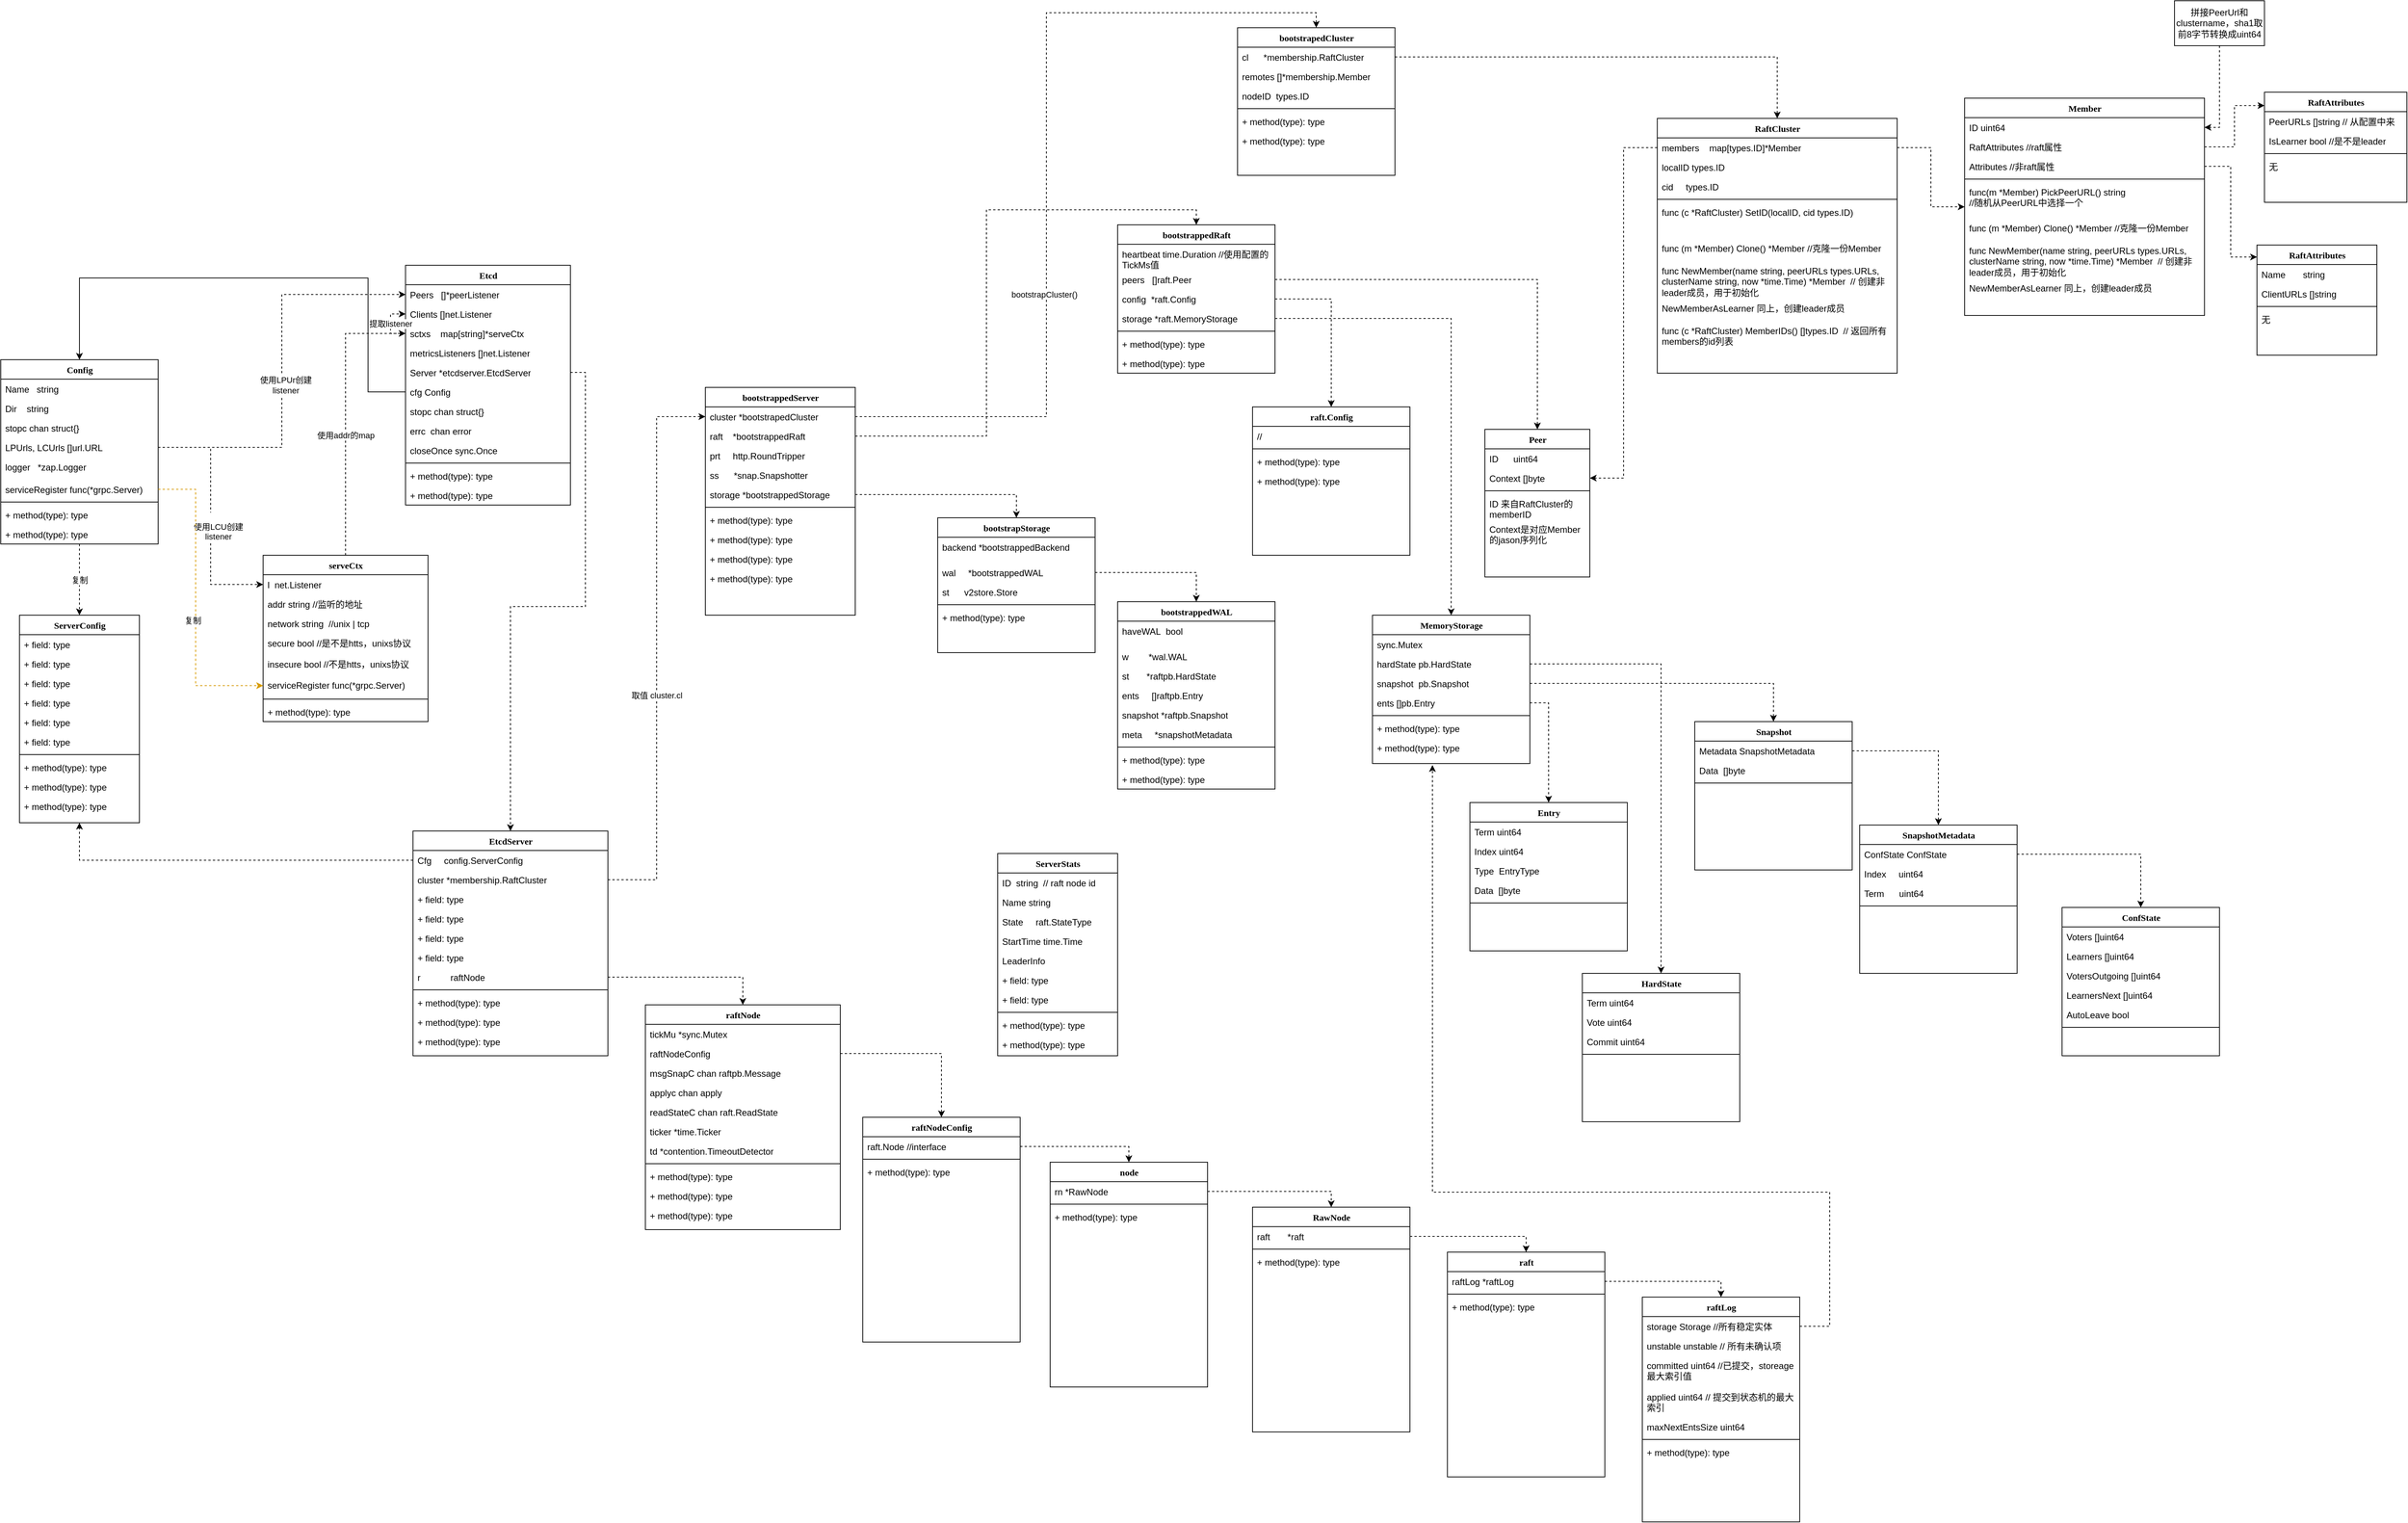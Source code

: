 <mxfile version="14.5.1" type="device" pages="2"><diagram name="struct关系图" id="9f46799a-70d6-7492-0946-bef42562c5a5"><mxGraphModel dx="2022" dy="1454" grid="1" gridSize="10" guides="1" tooltips="1" connect="1" arrows="1" fold="1" page="1" pageScale="1" pageWidth="1100" pageHeight="850" background="#ffffff" math="0" shadow="0"><root><mxCell id="0"/><mxCell id="1" parent="0"/><mxCell id="78961159f06e98e8-17" value="Etcd" style="swimlane;html=1;fontStyle=1;align=center;verticalAlign=top;childLayout=stackLayout;horizontal=1;startSize=26;horizontalStack=0;resizeParent=1;resizeLast=0;collapsible=1;marginBottom=0;swimlaneFillColor=#ffffff;rounded=0;shadow=0;comic=0;labelBackgroundColor=none;strokeWidth=1;fillColor=none;fontFamily=Verdana;fontSize=12" parent="1" vertex="1"><mxGeometry y="53" width="220" height="320" as="geometry"/></mxCell><mxCell id="78961159f06e98e8-23" value="Peers&amp;nbsp; &amp;nbsp;[]*peerListener" style="text;html=1;strokeColor=none;fillColor=none;align=left;verticalAlign=top;spacingLeft=4;spacingRight=4;whiteSpace=wrap;overflow=hidden;rotatable=0;points=[[0,0.5],[1,0.5]];portConstraint=eastwest;" parent="78961159f06e98e8-17" vertex="1"><mxGeometry y="26" width="220" height="26" as="geometry"/></mxCell><mxCell id="fujACa4juWtJfQRg6IjQ-13" value="Clients []net.Listener" style="text;html=1;strokeColor=none;fillColor=none;align=left;verticalAlign=top;spacingLeft=4;spacingRight=4;whiteSpace=wrap;overflow=hidden;rotatable=0;points=[[0,0.5],[1,0.5]];portConstraint=eastwest;" vertex="1" parent="78961159f06e98e8-17"><mxGeometry y="52" width="220" height="26" as="geometry"/></mxCell><mxCell id="fujACa4juWtJfQRg6IjQ-42" value="提取listener" style="edgeStyle=orthogonalEdgeStyle;rounded=0;orthogonalLoop=1;jettySize=auto;html=1;dashed=1;" edge="1" parent="78961159f06e98e8-17" source="78961159f06e98e8-25" target="fujACa4juWtJfQRg6IjQ-13"><mxGeometry relative="1" as="geometry"/></mxCell><mxCell id="78961159f06e98e8-25" value="sctxs&amp;nbsp; &amp;nbsp; map[string]*serveCtx" style="text;html=1;strokeColor=none;fillColor=none;align=left;verticalAlign=top;spacingLeft=4;spacingRight=4;whiteSpace=wrap;overflow=hidden;rotatable=0;points=[[0,0.5],[1,0.5]];portConstraint=eastwest;" parent="78961159f06e98e8-17" vertex="1"><mxGeometry y="78" width="220" height="26" as="geometry"/></mxCell><mxCell id="fujACa4juWtJfQRg6IjQ-16" value="metricsListeners []net.Listener" style="text;html=1;strokeColor=none;fillColor=none;align=left;verticalAlign=top;spacingLeft=4;spacingRight=4;whiteSpace=wrap;overflow=hidden;rotatable=0;points=[[0,0.5],[1,0.5]];portConstraint=eastwest;" vertex="1" parent="78961159f06e98e8-17"><mxGeometry y="104" width="220" height="26" as="geometry"/></mxCell><mxCell id="78961159f06e98e8-26" value="Server *etcdserver.EtcdServer" style="text;html=1;strokeColor=none;fillColor=none;align=left;verticalAlign=top;spacingLeft=4;spacingRight=4;whiteSpace=wrap;overflow=hidden;rotatable=0;points=[[0,0.5],[1,0.5]];portConstraint=eastwest;" parent="78961159f06e98e8-17" vertex="1"><mxGeometry y="130" width="220" height="26" as="geometry"/></mxCell><mxCell id="78961159f06e98e8-21" value="cfg&amp;nbsp;Config" style="text;html=1;strokeColor=none;fillColor=none;align=left;verticalAlign=top;spacingLeft=4;spacingRight=4;whiteSpace=wrap;overflow=hidden;rotatable=0;points=[[0,0.5],[1,0.5]];portConstraint=eastwest;" parent="78961159f06e98e8-17" vertex="1"><mxGeometry y="156" width="220" height="26" as="geometry"/></mxCell><mxCell id="78961159f06e98e8-24" value="stopc chan struct{}" style="text;html=1;strokeColor=none;fillColor=none;align=left;verticalAlign=top;spacingLeft=4;spacingRight=4;whiteSpace=wrap;overflow=hidden;rotatable=0;points=[[0,0.5],[1,0.5]];portConstraint=eastwest;" parent="78961159f06e98e8-17" vertex="1"><mxGeometry y="182" width="220" height="26" as="geometry"/></mxCell><mxCell id="fujACa4juWtJfQRg6IjQ-14" value="errc&amp;nbsp; chan error" style="text;html=1;strokeColor=none;fillColor=none;align=left;verticalAlign=top;spacingLeft=4;spacingRight=4;whiteSpace=wrap;overflow=hidden;rotatable=0;points=[[0,0.5],[1,0.5]];portConstraint=eastwest;" vertex="1" parent="78961159f06e98e8-17"><mxGeometry y="208" width="220" height="26" as="geometry"/></mxCell><mxCell id="fujACa4juWtJfQRg6IjQ-15" value="closeOnce sync.Once" style="text;html=1;strokeColor=none;fillColor=none;align=left;verticalAlign=top;spacingLeft=4;spacingRight=4;whiteSpace=wrap;overflow=hidden;rotatable=0;points=[[0,0.5],[1,0.5]];portConstraint=eastwest;" vertex="1" parent="78961159f06e98e8-17"><mxGeometry y="234" width="220" height="26" as="geometry"/></mxCell><mxCell id="78961159f06e98e8-19" value="" style="line;html=1;strokeWidth=1;fillColor=none;align=left;verticalAlign=middle;spacingTop=-1;spacingLeft=3;spacingRight=3;rotatable=0;labelPosition=right;points=[];portConstraint=eastwest;" parent="78961159f06e98e8-17" vertex="1"><mxGeometry y="260" width="220" height="8" as="geometry"/></mxCell><mxCell id="78961159f06e98e8-20" value="+ method(type): type" style="text;html=1;strokeColor=none;fillColor=none;align=left;verticalAlign=top;spacingLeft=4;spacingRight=4;whiteSpace=wrap;overflow=hidden;rotatable=0;points=[[0,0.5],[1,0.5]];portConstraint=eastwest;" parent="78961159f06e98e8-17" vertex="1"><mxGeometry y="268" width="220" height="26" as="geometry"/></mxCell><mxCell id="78961159f06e98e8-27" value="+ method(type): type" style="text;html=1;strokeColor=none;fillColor=none;align=left;verticalAlign=top;spacingLeft=4;spacingRight=4;whiteSpace=wrap;overflow=hidden;rotatable=0;points=[[0,0.5],[1,0.5]];portConstraint=eastwest;" parent="78961159f06e98e8-17" vertex="1"><mxGeometry y="294" width="220" height="26" as="geometry"/></mxCell><mxCell id="78961159f06e98e8-30" value="ServerConfig" style="swimlane;html=1;fontStyle=1;align=center;verticalAlign=top;childLayout=stackLayout;horizontal=1;startSize=26;horizontalStack=0;resizeParent=1;resizeLast=0;collapsible=1;marginBottom=0;swimlaneFillColor=#ffffff;rounded=0;shadow=0;comic=0;labelBackgroundColor=none;strokeWidth=1;fillColor=none;fontFamily=Verdana;fontSize=12" parent="1" vertex="1"><mxGeometry x="-515" y="520" width="160" height="277" as="geometry"/></mxCell><mxCell id="78961159f06e98e8-31" value="+ field: type" style="text;html=1;strokeColor=none;fillColor=none;align=left;verticalAlign=top;spacingLeft=4;spacingRight=4;whiteSpace=wrap;overflow=hidden;rotatable=0;points=[[0,0.5],[1,0.5]];portConstraint=eastwest;" parent="78961159f06e98e8-30" vertex="1"><mxGeometry y="26" width="160" height="26" as="geometry"/></mxCell><mxCell id="78961159f06e98e8-32" value="+ field: type" style="text;html=1;strokeColor=none;fillColor=none;align=left;verticalAlign=top;spacingLeft=4;spacingRight=4;whiteSpace=wrap;overflow=hidden;rotatable=0;points=[[0,0.5],[1,0.5]];portConstraint=eastwest;" parent="78961159f06e98e8-30" vertex="1"><mxGeometry y="52" width="160" height="26" as="geometry"/></mxCell><mxCell id="78961159f06e98e8-33" value="+ field: type" style="text;html=1;strokeColor=none;fillColor=none;align=left;verticalAlign=top;spacingLeft=4;spacingRight=4;whiteSpace=wrap;overflow=hidden;rotatable=0;points=[[0,0.5],[1,0.5]];portConstraint=eastwest;" parent="78961159f06e98e8-30" vertex="1"><mxGeometry y="78" width="160" height="26" as="geometry"/></mxCell><mxCell id="78961159f06e98e8-34" value="+ field: type" style="text;html=1;strokeColor=none;fillColor=none;align=left;verticalAlign=top;spacingLeft=4;spacingRight=4;whiteSpace=wrap;overflow=hidden;rotatable=0;points=[[0,0.5],[1,0.5]];portConstraint=eastwest;" parent="78961159f06e98e8-30" vertex="1"><mxGeometry y="104" width="160" height="26" as="geometry"/></mxCell><mxCell id="78961159f06e98e8-36" value="+ field: type" style="text;html=1;strokeColor=none;fillColor=none;align=left;verticalAlign=top;spacingLeft=4;spacingRight=4;whiteSpace=wrap;overflow=hidden;rotatable=0;points=[[0,0.5],[1,0.5]];portConstraint=eastwest;" parent="78961159f06e98e8-30" vertex="1"><mxGeometry y="130" width="160" height="26" as="geometry"/></mxCell><mxCell id="78961159f06e98e8-37" value="+ field: type" style="text;html=1;strokeColor=none;fillColor=none;align=left;verticalAlign=top;spacingLeft=4;spacingRight=4;whiteSpace=wrap;overflow=hidden;rotatable=0;points=[[0,0.5],[1,0.5]];portConstraint=eastwest;" parent="78961159f06e98e8-30" vertex="1"><mxGeometry y="156" width="160" height="26" as="geometry"/></mxCell><mxCell id="78961159f06e98e8-38" value="" style="line;html=1;strokeWidth=1;fillColor=none;align=left;verticalAlign=middle;spacingTop=-1;spacingLeft=3;spacingRight=3;rotatable=0;labelPosition=right;points=[];portConstraint=eastwest;" parent="78961159f06e98e8-30" vertex="1"><mxGeometry y="182" width="160" height="8" as="geometry"/></mxCell><mxCell id="78961159f06e98e8-39" value="+ method(type): type" style="text;html=1;strokeColor=none;fillColor=none;align=left;verticalAlign=top;spacingLeft=4;spacingRight=4;whiteSpace=wrap;overflow=hidden;rotatable=0;points=[[0,0.5],[1,0.5]];portConstraint=eastwest;" parent="78961159f06e98e8-30" vertex="1"><mxGeometry y="190" width="160" height="26" as="geometry"/></mxCell><mxCell id="78961159f06e98e8-40" value="+ method(type): type" style="text;html=1;strokeColor=none;fillColor=none;align=left;verticalAlign=top;spacingLeft=4;spacingRight=4;whiteSpace=wrap;overflow=hidden;rotatable=0;points=[[0,0.5],[1,0.5]];portConstraint=eastwest;" parent="78961159f06e98e8-30" vertex="1"><mxGeometry y="216" width="160" height="26" as="geometry"/></mxCell><mxCell id="78961159f06e98e8-42" value="+ method(type): type" style="text;html=1;strokeColor=none;fillColor=none;align=left;verticalAlign=top;spacingLeft=4;spacingRight=4;whiteSpace=wrap;overflow=hidden;rotatable=0;points=[[0,0.5],[1,0.5]];portConstraint=eastwest;" parent="78961159f06e98e8-30" vertex="1"><mxGeometry y="242" width="160" height="26" as="geometry"/></mxCell><mxCell id="78961159f06e98e8-43" value="bootstrapedCluster" style="swimlane;html=1;fontStyle=1;align=center;verticalAlign=top;childLayout=stackLayout;horizontal=1;startSize=26;horizontalStack=0;resizeParent=1;resizeLast=0;collapsible=1;marginBottom=0;swimlaneFillColor=#ffffff;rounded=0;shadow=0;comic=0;labelBackgroundColor=none;strokeWidth=1;fillColor=none;fontFamily=Verdana;fontSize=12" parent="1" vertex="1"><mxGeometry x="1110" y="-264" width="210" height="197" as="geometry"/></mxCell><mxCell id="78961159f06e98e8-44" value="cl&amp;nbsp; &amp;nbsp; &amp;nbsp; *membership.RaftCluster" style="text;html=1;strokeColor=none;fillColor=none;align=left;verticalAlign=top;spacingLeft=4;spacingRight=4;whiteSpace=wrap;overflow=hidden;rotatable=0;points=[[0,0.5],[1,0.5]];portConstraint=eastwest;" parent="78961159f06e98e8-43" vertex="1"><mxGeometry y="26" width="210" height="26" as="geometry"/></mxCell><mxCell id="78961159f06e98e8-45" value="remotes []*membership.Member" style="text;html=1;strokeColor=none;fillColor=none;align=left;verticalAlign=top;spacingLeft=4;spacingRight=4;whiteSpace=wrap;overflow=hidden;rotatable=0;points=[[0,0.5],[1,0.5]];portConstraint=eastwest;" parent="78961159f06e98e8-43" vertex="1"><mxGeometry y="52" width="210" height="26" as="geometry"/></mxCell><mxCell id="78961159f06e98e8-49" value="nodeID&amp;nbsp; types.ID" style="text;html=1;strokeColor=none;fillColor=none;align=left;verticalAlign=top;spacingLeft=4;spacingRight=4;whiteSpace=wrap;overflow=hidden;rotatable=0;points=[[0,0.5],[1,0.5]];portConstraint=eastwest;" parent="78961159f06e98e8-43" vertex="1"><mxGeometry y="78" width="210" height="26" as="geometry"/></mxCell><mxCell id="78961159f06e98e8-51" value="" style="line;html=1;strokeWidth=1;fillColor=none;align=left;verticalAlign=middle;spacingTop=-1;spacingLeft=3;spacingRight=3;rotatable=0;labelPosition=right;points=[];portConstraint=eastwest;" parent="78961159f06e98e8-43" vertex="1"><mxGeometry y="104" width="210" height="8" as="geometry"/></mxCell><mxCell id="78961159f06e98e8-52" value="+ method(type): type" style="text;html=1;strokeColor=none;fillColor=none;align=left;verticalAlign=top;spacingLeft=4;spacingRight=4;whiteSpace=wrap;overflow=hidden;rotatable=0;points=[[0,0.5],[1,0.5]];portConstraint=eastwest;" parent="78961159f06e98e8-43" vertex="1"><mxGeometry y="112" width="210" height="26" as="geometry"/></mxCell><mxCell id="78961159f06e98e8-53" value="+ method(type): type" style="text;html=1;strokeColor=none;fillColor=none;align=left;verticalAlign=top;spacingLeft=4;spacingRight=4;whiteSpace=wrap;overflow=hidden;rotatable=0;points=[[0,0.5],[1,0.5]];portConstraint=eastwest;" parent="78961159f06e98e8-43" vertex="1"><mxGeometry y="138" width="210" height="26" as="geometry"/></mxCell><mxCell id="78961159f06e98e8-56" value="EtcdServer" style="swimlane;html=1;fontStyle=1;align=center;verticalAlign=top;childLayout=stackLayout;horizontal=1;startSize=26;horizontalStack=0;resizeParent=1;resizeLast=0;collapsible=1;marginBottom=0;swimlaneFillColor=#ffffff;rounded=0;shadow=0;comic=0;labelBackgroundColor=none;strokeWidth=1;fillColor=none;fontFamily=Verdana;fontSize=12" parent="1" vertex="1"><mxGeometry x="10" y="808" width="260" height="300" as="geometry"/></mxCell><mxCell id="78961159f06e98e8-57" value="Cfg&amp;nbsp; &amp;nbsp; &amp;nbsp;config.ServerConfig" style="text;html=1;strokeColor=none;fillColor=none;align=left;verticalAlign=top;spacingLeft=4;spacingRight=4;whiteSpace=wrap;overflow=hidden;rotatable=0;points=[[0,0.5],[1,0.5]];portConstraint=eastwest;" parent="78961159f06e98e8-56" vertex="1"><mxGeometry y="26" width="260" height="26" as="geometry"/></mxCell><mxCell id="78961159f06e98e8-58" value="cluster *membership.RaftCluster" style="text;html=1;strokeColor=none;fillColor=none;align=left;verticalAlign=top;spacingLeft=4;spacingRight=4;whiteSpace=wrap;overflow=hidden;rotatable=0;points=[[0,0.5],[1,0.5]];portConstraint=eastwest;" parent="78961159f06e98e8-56" vertex="1"><mxGeometry y="52" width="260" height="26" as="geometry"/></mxCell><mxCell id="78961159f06e98e8-59" value="+ field: type" style="text;html=1;strokeColor=none;fillColor=none;align=left;verticalAlign=top;spacingLeft=4;spacingRight=4;whiteSpace=wrap;overflow=hidden;rotatable=0;points=[[0,0.5],[1,0.5]];portConstraint=eastwest;" parent="78961159f06e98e8-56" vertex="1"><mxGeometry y="78" width="260" height="26" as="geometry"/></mxCell><mxCell id="78961159f06e98e8-60" value="+ field: type" style="text;html=1;strokeColor=none;fillColor=none;align=left;verticalAlign=top;spacingLeft=4;spacingRight=4;whiteSpace=wrap;overflow=hidden;rotatable=0;points=[[0,0.5],[1,0.5]];portConstraint=eastwest;" parent="78961159f06e98e8-56" vertex="1"><mxGeometry y="104" width="260" height="26" as="geometry"/></mxCell><mxCell id="78961159f06e98e8-61" value="+ field: type" style="text;html=1;strokeColor=none;fillColor=none;align=left;verticalAlign=top;spacingLeft=4;spacingRight=4;whiteSpace=wrap;overflow=hidden;rotatable=0;points=[[0,0.5],[1,0.5]];portConstraint=eastwest;" parent="78961159f06e98e8-56" vertex="1"><mxGeometry y="130" width="260" height="26" as="geometry"/></mxCell><mxCell id="78961159f06e98e8-62" value="+ field: type" style="text;html=1;strokeColor=none;fillColor=none;align=left;verticalAlign=top;spacingLeft=4;spacingRight=4;whiteSpace=wrap;overflow=hidden;rotatable=0;points=[[0,0.5],[1,0.5]];portConstraint=eastwest;" parent="78961159f06e98e8-56" vertex="1"><mxGeometry y="156" width="260" height="26" as="geometry"/></mxCell><mxCell id="78961159f06e98e8-63" value="r&amp;nbsp; &amp;nbsp; &amp;nbsp; &amp;nbsp; &amp;nbsp; &amp;nbsp; raftNode&amp;nbsp;" style="text;html=1;strokeColor=none;fillColor=none;align=left;verticalAlign=top;spacingLeft=4;spacingRight=4;whiteSpace=wrap;overflow=hidden;rotatable=0;points=[[0,0.5],[1,0.5]];portConstraint=eastwest;" parent="78961159f06e98e8-56" vertex="1"><mxGeometry y="182" width="260" height="26" as="geometry"/></mxCell><mxCell id="78961159f06e98e8-64" value="" style="line;html=1;strokeWidth=1;fillColor=none;align=left;verticalAlign=middle;spacingTop=-1;spacingLeft=3;spacingRight=3;rotatable=0;labelPosition=right;points=[];portConstraint=eastwest;" parent="78961159f06e98e8-56" vertex="1"><mxGeometry y="208" width="260" height="8" as="geometry"/></mxCell><mxCell id="78961159f06e98e8-65" value="+ method(type): type" style="text;html=1;strokeColor=none;fillColor=none;align=left;verticalAlign=top;spacingLeft=4;spacingRight=4;whiteSpace=wrap;overflow=hidden;rotatable=0;points=[[0,0.5],[1,0.5]];portConstraint=eastwest;" parent="78961159f06e98e8-56" vertex="1"><mxGeometry y="216" width="260" height="26" as="geometry"/></mxCell><mxCell id="78961159f06e98e8-66" value="+ method(type): type" style="text;html=1;strokeColor=none;fillColor=none;align=left;verticalAlign=top;spacingLeft=4;spacingRight=4;whiteSpace=wrap;overflow=hidden;rotatable=0;points=[[0,0.5],[1,0.5]];portConstraint=eastwest;" parent="78961159f06e98e8-56" vertex="1"><mxGeometry y="242" width="260" height="26" as="geometry"/></mxCell><mxCell id="78961159f06e98e8-68" value="+ method(type): type" style="text;html=1;strokeColor=none;fillColor=none;align=left;verticalAlign=top;spacingLeft=4;spacingRight=4;whiteSpace=wrap;overflow=hidden;rotatable=0;points=[[0,0.5],[1,0.5]];portConstraint=eastwest;" parent="78961159f06e98e8-56" vertex="1"><mxGeometry y="268" width="260" height="26" as="geometry"/></mxCell><mxCell id="78961159f06e98e8-69" value="bootstrappedServer" style="swimlane;html=1;fontStyle=1;align=center;verticalAlign=top;childLayout=stackLayout;horizontal=1;startSize=26;horizontalStack=0;resizeParent=1;resizeLast=0;collapsible=1;marginBottom=0;swimlaneFillColor=#ffffff;rounded=0;shadow=0;comic=0;labelBackgroundColor=none;strokeWidth=1;fillColor=none;fontFamily=Verdana;fontSize=12" parent="1" vertex="1"><mxGeometry x="400" y="216" width="200" height="304" as="geometry"/></mxCell><mxCell id="78961159f06e98e8-70" value="cluster *bootstrapedCluster" style="text;html=1;strokeColor=none;fillColor=none;align=left;verticalAlign=top;spacingLeft=4;spacingRight=4;whiteSpace=wrap;overflow=hidden;rotatable=0;points=[[0,0.5],[1,0.5]];portConstraint=eastwest;" parent="78961159f06e98e8-69" vertex="1"><mxGeometry y="26" width="200" height="26" as="geometry"/></mxCell><mxCell id="78961159f06e98e8-71" value="raft&amp;nbsp; &amp;nbsp; *bootstrappedRaft" style="text;html=1;strokeColor=none;fillColor=none;align=left;verticalAlign=top;spacingLeft=4;spacingRight=4;whiteSpace=wrap;overflow=hidden;rotatable=0;points=[[0,0.5],[1,0.5]];portConstraint=eastwest;" parent="78961159f06e98e8-69" vertex="1"><mxGeometry y="52" width="200" height="26" as="geometry"/></mxCell><mxCell id="78961159f06e98e8-72" value="prt&amp;nbsp; &amp;nbsp; &amp;nbsp;http.RoundTripper" style="text;html=1;strokeColor=none;fillColor=none;align=left;verticalAlign=top;spacingLeft=4;spacingRight=4;whiteSpace=wrap;overflow=hidden;rotatable=0;points=[[0,0.5],[1,0.5]];portConstraint=eastwest;" parent="78961159f06e98e8-69" vertex="1"><mxGeometry y="78" width="200" height="26" as="geometry"/></mxCell><mxCell id="78961159f06e98e8-74" value="ss&amp;nbsp; &amp;nbsp; &amp;nbsp; *snap.Snapshotter" style="text;html=1;strokeColor=none;fillColor=none;align=left;verticalAlign=top;spacingLeft=4;spacingRight=4;whiteSpace=wrap;overflow=hidden;rotatable=0;points=[[0,0.5],[1,0.5]];portConstraint=eastwest;" parent="78961159f06e98e8-69" vertex="1"><mxGeometry y="104" width="200" height="26" as="geometry"/></mxCell><mxCell id="78961159f06e98e8-75" value="storage *bootstrappedStorage" style="text;html=1;strokeColor=none;fillColor=none;align=left;verticalAlign=top;spacingLeft=4;spacingRight=4;whiteSpace=wrap;overflow=hidden;rotatable=0;points=[[0,0.5],[1,0.5]];portConstraint=eastwest;" parent="78961159f06e98e8-69" vertex="1"><mxGeometry y="130" width="200" height="26" as="geometry"/></mxCell><mxCell id="78961159f06e98e8-77" value="" style="line;html=1;strokeWidth=1;fillColor=none;align=left;verticalAlign=middle;spacingTop=-1;spacingLeft=3;spacingRight=3;rotatable=0;labelPosition=right;points=[];portConstraint=eastwest;" parent="78961159f06e98e8-69" vertex="1"><mxGeometry y="156" width="200" height="8" as="geometry"/></mxCell><mxCell id="78961159f06e98e8-78" value="+ method(type): type" style="text;html=1;strokeColor=none;fillColor=none;align=left;verticalAlign=top;spacingLeft=4;spacingRight=4;whiteSpace=wrap;overflow=hidden;rotatable=0;points=[[0,0.5],[1,0.5]];portConstraint=eastwest;" parent="78961159f06e98e8-69" vertex="1"><mxGeometry y="164" width="200" height="26" as="geometry"/></mxCell><mxCell id="78961159f06e98e8-79" value="+ method(type): type" style="text;html=1;strokeColor=none;fillColor=none;align=left;verticalAlign=top;spacingLeft=4;spacingRight=4;whiteSpace=wrap;overflow=hidden;rotatable=0;points=[[0,0.5],[1,0.5]];portConstraint=eastwest;" parent="78961159f06e98e8-69" vertex="1"><mxGeometry y="190" width="200" height="26" as="geometry"/></mxCell><mxCell id="78961159f06e98e8-80" value="+ method(type): type" style="text;html=1;strokeColor=none;fillColor=none;align=left;verticalAlign=top;spacingLeft=4;spacingRight=4;whiteSpace=wrap;overflow=hidden;rotatable=0;points=[[0,0.5],[1,0.5]];portConstraint=eastwest;" parent="78961159f06e98e8-69" vertex="1"><mxGeometry y="216" width="200" height="26" as="geometry"/></mxCell><mxCell id="78961159f06e98e8-81" value="+ method(type): type" style="text;html=1;strokeColor=none;fillColor=none;align=left;verticalAlign=top;spacingLeft=4;spacingRight=4;whiteSpace=wrap;overflow=hidden;rotatable=0;points=[[0,0.5],[1,0.5]];portConstraint=eastwest;" parent="78961159f06e98e8-69" vertex="1"><mxGeometry y="242" width="200" height="26" as="geometry"/></mxCell><mxCell id="78961159f06e98e8-82" value="ServerStats" style="swimlane;html=1;fontStyle=1;align=center;verticalAlign=top;childLayout=stackLayout;horizontal=1;startSize=26;horizontalStack=0;resizeParent=1;resizeLast=0;collapsible=1;marginBottom=0;swimlaneFillColor=#ffffff;rounded=0;shadow=0;comic=0;labelBackgroundColor=none;strokeWidth=1;fillColor=none;fontFamily=Verdana;fontSize=12" parent="1" vertex="1"><mxGeometry x="790" y="838" width="160" height="270" as="geometry"/></mxCell><mxCell id="78961159f06e98e8-83" value="ID&amp;nbsp; string&amp;nbsp; // raft node id" style="text;html=1;strokeColor=none;fillColor=none;align=left;verticalAlign=top;spacingLeft=4;spacingRight=4;whiteSpace=wrap;overflow=hidden;rotatable=0;points=[[0,0.5],[1,0.5]];portConstraint=eastwest;" parent="78961159f06e98e8-82" vertex="1"><mxGeometry y="26" width="160" height="26" as="geometry"/></mxCell><mxCell id="78961159f06e98e8-84" value="Name string" style="text;html=1;strokeColor=none;fillColor=none;align=left;verticalAlign=top;spacingLeft=4;spacingRight=4;whiteSpace=wrap;overflow=hidden;rotatable=0;points=[[0,0.5],[1,0.5]];portConstraint=eastwest;" parent="78961159f06e98e8-82" vertex="1"><mxGeometry y="52" width="160" height="26" as="geometry"/></mxCell><mxCell id="78961159f06e98e8-85" value="State&amp;nbsp; &amp;nbsp; &amp;nbsp;raft.StateType" style="text;html=1;strokeColor=none;fillColor=none;align=left;verticalAlign=top;spacingLeft=4;spacingRight=4;whiteSpace=wrap;overflow=hidden;rotatable=0;points=[[0,0.5],[1,0.5]];portConstraint=eastwest;" parent="78961159f06e98e8-82" vertex="1"><mxGeometry y="78" width="160" height="26" as="geometry"/></mxCell><mxCell id="78961159f06e98e8-86" value="StartTime time.Time&amp;nbsp;" style="text;html=1;strokeColor=none;fillColor=none;align=left;verticalAlign=top;spacingLeft=4;spacingRight=4;whiteSpace=wrap;overflow=hidden;rotatable=0;points=[[0,0.5],[1,0.5]];portConstraint=eastwest;" parent="78961159f06e98e8-82" vertex="1"><mxGeometry y="104" width="160" height="26" as="geometry"/></mxCell><mxCell id="78961159f06e98e8-87" value="LeaderInfo" style="text;html=1;strokeColor=none;fillColor=none;align=left;verticalAlign=top;spacingLeft=4;spacingRight=4;whiteSpace=wrap;overflow=hidden;rotatable=0;points=[[0,0.5],[1,0.5]];portConstraint=eastwest;" parent="78961159f06e98e8-82" vertex="1"><mxGeometry y="130" width="160" height="26" as="geometry"/></mxCell><mxCell id="78961159f06e98e8-88" value="+ field: type" style="text;html=1;strokeColor=none;fillColor=none;align=left;verticalAlign=top;spacingLeft=4;spacingRight=4;whiteSpace=wrap;overflow=hidden;rotatable=0;points=[[0,0.5],[1,0.5]];portConstraint=eastwest;" parent="78961159f06e98e8-82" vertex="1"><mxGeometry y="156" width="160" height="26" as="geometry"/></mxCell><mxCell id="78961159f06e98e8-89" value="+ field: type" style="text;html=1;strokeColor=none;fillColor=none;align=left;verticalAlign=top;spacingLeft=4;spacingRight=4;whiteSpace=wrap;overflow=hidden;rotatable=0;points=[[0,0.5],[1,0.5]];portConstraint=eastwest;" parent="78961159f06e98e8-82" vertex="1"><mxGeometry y="182" width="160" height="26" as="geometry"/></mxCell><mxCell id="78961159f06e98e8-90" value="" style="line;html=1;strokeWidth=1;fillColor=none;align=left;verticalAlign=middle;spacingTop=-1;spacingLeft=3;spacingRight=3;rotatable=0;labelPosition=right;points=[];portConstraint=eastwest;" parent="78961159f06e98e8-82" vertex="1"><mxGeometry y="208" width="160" height="8" as="geometry"/></mxCell><mxCell id="78961159f06e98e8-91" value="+ method(type): type" style="text;html=1;strokeColor=none;fillColor=none;align=left;verticalAlign=top;spacingLeft=4;spacingRight=4;whiteSpace=wrap;overflow=hidden;rotatable=0;points=[[0,0.5],[1,0.5]];portConstraint=eastwest;" parent="78961159f06e98e8-82" vertex="1"><mxGeometry y="216" width="160" height="26" as="geometry"/></mxCell><mxCell id="78961159f06e98e8-94" value="+ method(type): type" style="text;html=1;strokeColor=none;fillColor=none;align=left;verticalAlign=top;spacingLeft=4;spacingRight=4;whiteSpace=wrap;overflow=hidden;rotatable=0;points=[[0,0.5],[1,0.5]];portConstraint=eastwest;" parent="78961159f06e98e8-82" vertex="1"><mxGeometry y="242" width="160" height="26" as="geometry"/></mxCell><mxCell id="78961159f06e98e8-95" value="Member" style="swimlane;html=1;fontStyle=1;align=center;verticalAlign=top;childLayout=stackLayout;horizontal=1;startSize=26;horizontalStack=0;resizeParent=1;resizeLast=0;collapsible=1;marginBottom=0;swimlaneFillColor=#ffffff;rounded=0;shadow=0;comic=0;labelBackgroundColor=none;strokeWidth=1;fillColor=none;fontFamily=Verdana;fontSize=12" parent="1" vertex="1"><mxGeometry x="2080" y="-170" width="320" height="290" as="geometry"/></mxCell><mxCell id="78961159f06e98e8-96" value="ID uint64" style="text;html=1;strokeColor=none;fillColor=none;align=left;verticalAlign=top;spacingLeft=4;spacingRight=4;whiteSpace=wrap;overflow=hidden;rotatable=0;points=[[0,0.5],[1,0.5]];portConstraint=eastwest;" parent="78961159f06e98e8-95" vertex="1"><mxGeometry y="26" width="320" height="26" as="geometry"/></mxCell><mxCell id="78961159f06e98e8-97" value="RaftAttributes //raft属性" style="text;html=1;strokeColor=none;fillColor=none;align=left;verticalAlign=top;spacingLeft=4;spacingRight=4;whiteSpace=wrap;overflow=hidden;rotatable=0;points=[[0,0.5],[1,0.5]];portConstraint=eastwest;" parent="78961159f06e98e8-95" vertex="1"><mxGeometry y="52" width="320" height="26" as="geometry"/></mxCell><mxCell id="78961159f06e98e8-98" value="Attributes //非raft属性" style="text;html=1;strokeColor=none;fillColor=none;align=left;verticalAlign=top;spacingLeft=4;spacingRight=4;whiteSpace=wrap;overflow=hidden;rotatable=0;points=[[0,0.5],[1,0.5]];portConstraint=eastwest;" parent="78961159f06e98e8-95" vertex="1"><mxGeometry y="78" width="320" height="26" as="geometry"/></mxCell><mxCell id="78961159f06e98e8-103" value="" style="line;html=1;strokeWidth=1;fillColor=none;align=left;verticalAlign=middle;spacingTop=-1;spacingLeft=3;spacingRight=3;rotatable=0;labelPosition=right;points=[];portConstraint=eastwest;" parent="78961159f06e98e8-95" vertex="1"><mxGeometry y="104" width="320" height="8" as="geometry"/></mxCell><mxCell id="78961159f06e98e8-104" value="func(m *Member) PickPeerURL() string &lt;br&gt;//随机从PeerURL中选择一个" style="text;html=1;strokeColor=none;fillColor=none;align=left;verticalAlign=top;spacingLeft=4;spacingRight=4;whiteSpace=wrap;overflow=hidden;rotatable=0;points=[[0,0.5],[1,0.5]];portConstraint=eastwest;" parent="78961159f06e98e8-95" vertex="1"><mxGeometry y="112" width="320" height="48" as="geometry"/></mxCell><mxCell id="fujACa4juWtJfQRg6IjQ-56" value="func (m *Member) Clone() *Member //克隆一份Member" style="text;html=1;strokeColor=none;fillColor=none;align=left;verticalAlign=top;spacingLeft=4;spacingRight=4;whiteSpace=wrap;overflow=hidden;rotatable=0;points=[[0,0.5],[1,0.5]];portConstraint=eastwest;" vertex="1" parent="78961159f06e98e8-95"><mxGeometry y="160" width="320" height="30" as="geometry"/></mxCell><mxCell id="fujACa4juWtJfQRg6IjQ-59" value="func NewMember(name string, peerURLs types.URLs, clusterName string, now *time.Time) *Member&amp;nbsp; // 创建非leader成员，用于初始化" style="text;html=1;strokeColor=none;fillColor=none;align=left;verticalAlign=top;spacingLeft=4;spacingRight=4;whiteSpace=wrap;overflow=hidden;rotatable=0;points=[[0,0.5],[1,0.5]];portConstraint=eastwest;" vertex="1" parent="78961159f06e98e8-95"><mxGeometry y="190" width="320" height="50" as="geometry"/></mxCell><mxCell id="fujACa4juWtJfQRg6IjQ-60" value="NewMemberAsLearner 同上，创建leader成员" style="text;html=1;strokeColor=none;fillColor=none;align=left;verticalAlign=top;spacingLeft=4;spacingRight=4;whiteSpace=wrap;overflow=hidden;rotatable=0;points=[[0,0.5],[1,0.5]];portConstraint=eastwest;" vertex="1" parent="78961159f06e98e8-95"><mxGeometry y="240" width="320" height="50" as="geometry"/></mxCell><mxCell id="78961159f06e98e8-108" value="RaftAttributes" style="swimlane;html=1;fontStyle=1;align=center;verticalAlign=top;childLayout=stackLayout;horizontal=1;startSize=26;horizontalStack=0;resizeParent=1;resizeLast=0;collapsible=1;marginBottom=0;swimlaneFillColor=#ffffff;rounded=0;shadow=0;comic=0;labelBackgroundColor=none;strokeWidth=1;fillColor=none;fontFamily=Verdana;fontSize=12" parent="1" vertex="1"><mxGeometry x="2480" y="-178" width="190" height="147" as="geometry"/></mxCell><mxCell id="78961159f06e98e8-109" value="PeerURLs []string // 从配置中来" style="text;html=1;strokeColor=none;fillColor=none;align=left;verticalAlign=top;spacingLeft=4;spacingRight=4;whiteSpace=wrap;overflow=hidden;rotatable=0;points=[[0,0.5],[1,0.5]];portConstraint=eastwest;" parent="78961159f06e98e8-108" vertex="1"><mxGeometry y="26" width="190" height="26" as="geometry"/></mxCell><mxCell id="78961159f06e98e8-110" value="IsLearner bool //是不是leader" style="text;html=1;strokeColor=none;fillColor=none;align=left;verticalAlign=top;spacingLeft=4;spacingRight=4;whiteSpace=wrap;overflow=hidden;rotatable=0;points=[[0,0.5],[1,0.5]];portConstraint=eastwest;" parent="78961159f06e98e8-108" vertex="1"><mxGeometry y="52" width="190" height="26" as="geometry"/></mxCell><mxCell id="78961159f06e98e8-116" value="" style="line;html=1;strokeWidth=1;fillColor=none;align=left;verticalAlign=middle;spacingTop=-1;spacingLeft=3;spacingRight=3;rotatable=0;labelPosition=right;points=[];portConstraint=eastwest;" parent="78961159f06e98e8-108" vertex="1"><mxGeometry y="78" width="190" height="8" as="geometry"/></mxCell><mxCell id="78961159f06e98e8-120" value="无" style="text;html=1;strokeColor=none;fillColor=none;align=left;verticalAlign=top;spacingLeft=4;spacingRight=4;whiteSpace=wrap;overflow=hidden;rotatable=0;points=[[0,0.5],[1,0.5]];portConstraint=eastwest;" parent="78961159f06e98e8-108" vertex="1"><mxGeometry y="86" width="190" height="26" as="geometry"/></mxCell><mxCell id="fujACa4juWtJfQRg6IjQ-44" value="复制" style="edgeStyle=orthogonalEdgeStyle;rounded=0;orthogonalLoop=1;jettySize=auto;html=1;entryX=0.5;entryY=0;entryDx=0;entryDy=0;dashed=1;" edge="1" parent="1" source="fujACa4juWtJfQRg6IjQ-2" target="78961159f06e98e8-30"><mxGeometry relative="1" as="geometry"/></mxCell><mxCell id="fujACa4juWtJfQRg6IjQ-2" value="Config" style="swimlane;html=1;fontStyle=1;align=center;verticalAlign=top;childLayout=stackLayout;horizontal=1;startSize=26;horizontalStack=0;resizeParent=1;resizeLast=0;collapsible=1;marginBottom=0;swimlaneFillColor=#ffffff;rounded=0;shadow=0;comic=0;labelBackgroundColor=none;strokeWidth=1;fillColor=none;fontFamily=Verdana;fontSize=12" vertex="1" parent="1"><mxGeometry x="-540" y="179" width="210" height="246" as="geometry"/></mxCell><mxCell id="fujACa4juWtJfQRg6IjQ-3" value="Name&amp;nbsp; &amp;nbsp;string" style="text;html=1;strokeColor=none;fillColor=none;align=left;verticalAlign=top;spacingLeft=4;spacingRight=4;whiteSpace=wrap;overflow=hidden;rotatable=0;points=[[0,0.5],[1,0.5]];portConstraint=eastwest;" vertex="1" parent="fujACa4juWtJfQRg6IjQ-2"><mxGeometry y="26" width="210" height="26" as="geometry"/></mxCell><mxCell id="fujACa4juWtJfQRg6IjQ-4" value="Dir&amp;nbsp; &amp;nbsp; string" style="text;html=1;strokeColor=none;fillColor=none;align=left;verticalAlign=top;spacingLeft=4;spacingRight=4;whiteSpace=wrap;overflow=hidden;rotatable=0;points=[[0,0.5],[1,0.5]];portConstraint=eastwest;" vertex="1" parent="fujACa4juWtJfQRg6IjQ-2"><mxGeometry y="52" width="210" height="26" as="geometry"/></mxCell><mxCell id="fujACa4juWtJfQRg6IjQ-5" value="stopc chan struct{}" style="text;html=1;strokeColor=none;fillColor=none;align=left;verticalAlign=top;spacingLeft=4;spacingRight=4;whiteSpace=wrap;overflow=hidden;rotatable=0;points=[[0,0.5],[1,0.5]];portConstraint=eastwest;" vertex="1" parent="fujACa4juWtJfQRg6IjQ-2"><mxGeometry y="78" width="210" height="26" as="geometry"/></mxCell><mxCell id="fujACa4juWtJfQRg6IjQ-17" value="LPUrls, LCUrls []url.URL" style="text;html=1;strokeColor=none;fillColor=none;align=left;verticalAlign=top;spacingLeft=4;spacingRight=4;whiteSpace=wrap;overflow=hidden;rotatable=0;points=[[0,0.5],[1,0.5]];portConstraint=eastwest;" vertex="1" parent="fujACa4juWtJfQRg6IjQ-2"><mxGeometry y="104" width="210" height="26" as="geometry"/></mxCell><mxCell id="fujACa4juWtJfQRg6IjQ-30" value="logger&amp;nbsp; &amp;nbsp;*zap.Logger" style="text;html=1;strokeColor=none;fillColor=none;align=left;verticalAlign=top;spacingLeft=4;spacingRight=4;whiteSpace=wrap;overflow=hidden;rotatable=0;points=[[0,0.5],[1,0.5]];portConstraint=eastwest;" vertex="1" parent="fujACa4juWtJfQRg6IjQ-2"><mxGeometry y="130" width="210" height="30" as="geometry"/></mxCell><mxCell id="fujACa4juWtJfQRg6IjQ-38" value="serviceRegister func(*grpc.Server)" style="text;html=1;strokeColor=none;fillColor=none;align=left;verticalAlign=top;spacingLeft=4;spacingRight=4;whiteSpace=wrap;overflow=hidden;rotatable=0;points=[[0,0.5],[1,0.5]];portConstraint=eastwest;" vertex="1" parent="fujACa4juWtJfQRg6IjQ-2"><mxGeometry y="160" width="210" height="26" as="geometry"/></mxCell><mxCell id="fujACa4juWtJfQRg6IjQ-8" value="" style="line;html=1;strokeWidth=1;fillColor=none;align=left;verticalAlign=middle;spacingTop=-1;spacingLeft=3;spacingRight=3;rotatable=0;labelPosition=right;points=[];portConstraint=eastwest;" vertex="1" parent="fujACa4juWtJfQRg6IjQ-2"><mxGeometry y="186" width="210" height="8" as="geometry"/></mxCell><mxCell id="fujACa4juWtJfQRg6IjQ-9" value="+ method(type): type" style="text;html=1;strokeColor=none;fillColor=none;align=left;verticalAlign=top;spacingLeft=4;spacingRight=4;whiteSpace=wrap;overflow=hidden;rotatable=0;points=[[0,0.5],[1,0.5]];portConstraint=eastwest;" vertex="1" parent="fujACa4juWtJfQRg6IjQ-2"><mxGeometry y="194" width="210" height="26" as="geometry"/></mxCell><mxCell id="fujACa4juWtJfQRg6IjQ-10" value="+ method(type): type" style="text;html=1;strokeColor=none;fillColor=none;align=left;verticalAlign=top;spacingLeft=4;spacingRight=4;whiteSpace=wrap;overflow=hidden;rotatable=0;points=[[0,0.5],[1,0.5]];portConstraint=eastwest;" vertex="1" parent="fujACa4juWtJfQRg6IjQ-2"><mxGeometry y="220" width="210" height="26" as="geometry"/></mxCell><mxCell id="fujACa4juWtJfQRg6IjQ-12" style="edgeStyle=orthogonalEdgeStyle;rounded=0;orthogonalLoop=1;jettySize=auto;html=1;" edge="1" parent="1" source="78961159f06e98e8-21" target="fujACa4juWtJfQRg6IjQ-2"><mxGeometry relative="1" as="geometry"><Array as="points"><mxPoint x="-50" y="222"/><mxPoint x="-50" y="70"/></Array></mxGeometry></mxCell><mxCell id="fujACa4juWtJfQRg6IjQ-18" style="edgeStyle=orthogonalEdgeStyle;rounded=0;orthogonalLoop=1;jettySize=auto;html=1;dashed=1;" edge="1" parent="1" source="fujACa4juWtJfQRg6IjQ-17" target="78961159f06e98e8-23"><mxGeometry relative="1" as="geometry"/></mxCell><mxCell id="fujACa4juWtJfQRg6IjQ-19" value="使用LPUr创建&lt;br&gt;listener" style="edgeLabel;html=1;align=center;verticalAlign=middle;resizable=0;points=[];" vertex="1" connectable="0" parent="fujACa4juWtJfQRg6IjQ-18"><mxGeometry x="-0.271" relative="1" as="geometry"><mxPoint x="5" y="-54" as="offset"/></mxGeometry></mxCell><mxCell id="fujACa4juWtJfQRg6IjQ-41" value="使用addr的map" style="edgeStyle=orthogonalEdgeStyle;rounded=0;orthogonalLoop=1;jettySize=auto;html=1;dashed=1;" edge="1" parent="1" source="fujACa4juWtJfQRg6IjQ-20" target="78961159f06e98e8-25"><mxGeometry x="-0.149" relative="1" as="geometry"><mxPoint as="offset"/></mxGeometry></mxCell><mxCell id="fujACa4juWtJfQRg6IjQ-20" value="serveCtx" style="swimlane;html=1;fontStyle=1;align=center;verticalAlign=top;childLayout=stackLayout;horizontal=1;startSize=26;horizontalStack=0;resizeParent=1;resizeLast=0;collapsible=1;marginBottom=0;swimlaneFillColor=#ffffff;rounded=0;shadow=0;comic=0;labelBackgroundColor=none;strokeWidth=1;fillColor=none;fontFamily=Verdana;fontSize=12" vertex="1" parent="1"><mxGeometry x="-190" y="440" width="220" height="222" as="geometry"/></mxCell><mxCell id="fujACa4juWtJfQRg6IjQ-21" value="l&amp;nbsp; net.Listener" style="text;html=1;strokeColor=none;fillColor=none;align=left;verticalAlign=top;spacingLeft=4;spacingRight=4;whiteSpace=wrap;overflow=hidden;rotatable=0;points=[[0,0.5],[1,0.5]];portConstraint=eastwest;" vertex="1" parent="fujACa4juWtJfQRg6IjQ-20"><mxGeometry y="26" width="220" height="26" as="geometry"/></mxCell><mxCell id="fujACa4juWtJfQRg6IjQ-32" value="addr string //监听的地址" style="text;html=1;strokeColor=none;fillColor=none;align=left;verticalAlign=top;spacingLeft=4;spacingRight=4;whiteSpace=wrap;overflow=hidden;rotatable=0;points=[[0,0.5],[1,0.5]];portConstraint=eastwest;" vertex="1" parent="fujACa4juWtJfQRg6IjQ-20"><mxGeometry y="52" width="220" height="26" as="geometry"/></mxCell><mxCell id="fujACa4juWtJfQRg6IjQ-33" value="network string&amp;nbsp; //unix | tcp" style="text;html=1;strokeColor=none;fillColor=none;align=left;verticalAlign=top;spacingLeft=4;spacingRight=4;whiteSpace=wrap;overflow=hidden;rotatable=0;points=[[0,0.5],[1,0.5]];portConstraint=eastwest;" vertex="1" parent="fujACa4juWtJfQRg6IjQ-20"><mxGeometry y="78" width="220" height="26" as="geometry"/></mxCell><mxCell id="fujACa4juWtJfQRg6IjQ-31" value="secure bool //是不是htts，unixs协议" style="text;html=1;strokeColor=none;fillColor=none;align=left;verticalAlign=top;spacingLeft=4;spacingRight=4;whiteSpace=wrap;overflow=hidden;rotatable=0;points=[[0,0.5],[1,0.5]];portConstraint=eastwest;" vertex="1" parent="fujACa4juWtJfQRg6IjQ-20"><mxGeometry y="104" width="220" height="28" as="geometry"/></mxCell><mxCell id="fujACa4juWtJfQRg6IjQ-34" value="insecure bool //不是htts，unixs协议" style="text;html=1;strokeColor=none;fillColor=none;align=left;verticalAlign=top;spacingLeft=4;spacingRight=4;whiteSpace=wrap;overflow=hidden;rotatable=0;points=[[0,0.5],[1,0.5]];portConstraint=eastwest;" vertex="1" parent="fujACa4juWtJfQRg6IjQ-20"><mxGeometry y="132" width="220" height="28" as="geometry"/></mxCell><mxCell id="fujACa4juWtJfQRg6IjQ-37" value="serviceRegister func(*grpc.Server)" style="text;html=1;strokeColor=none;fillColor=none;align=left;verticalAlign=top;spacingLeft=4;spacingRight=4;whiteSpace=wrap;overflow=hidden;rotatable=0;points=[[0,0.5],[1,0.5]];portConstraint=eastwest;" vertex="1" parent="fujACa4juWtJfQRg6IjQ-20"><mxGeometry y="160" width="220" height="28" as="geometry"/></mxCell><mxCell id="fujACa4juWtJfQRg6IjQ-25" value="" style="line;html=1;strokeWidth=1;fillColor=none;align=left;verticalAlign=middle;spacingTop=-1;spacingLeft=3;spacingRight=3;rotatable=0;labelPosition=right;points=[];portConstraint=eastwest;" vertex="1" parent="fujACa4juWtJfQRg6IjQ-20"><mxGeometry y="188" width="220" height="8" as="geometry"/></mxCell><mxCell id="fujACa4juWtJfQRg6IjQ-27" value="+ method(type): type" style="text;html=1;strokeColor=none;fillColor=none;align=left;verticalAlign=top;spacingLeft=4;spacingRight=4;whiteSpace=wrap;overflow=hidden;rotatable=0;points=[[0,0.5],[1,0.5]];portConstraint=eastwest;" vertex="1" parent="fujACa4juWtJfQRg6IjQ-20"><mxGeometry y="196" width="220" height="26" as="geometry"/></mxCell><mxCell id="fujACa4juWtJfQRg6IjQ-35" style="edgeStyle=orthogonalEdgeStyle;rounded=0;orthogonalLoop=1;jettySize=auto;html=1;dashed=1;" edge="1" parent="1" source="fujACa4juWtJfQRg6IjQ-17" target="fujACa4juWtJfQRg6IjQ-21"><mxGeometry relative="1" as="geometry"/></mxCell><mxCell id="fujACa4juWtJfQRg6IjQ-36" value="&lt;br&gt;使用LCU创建&lt;br&gt;listener" style="edgeLabel;html=1;align=center;verticalAlign=middle;resizable=0;points=[];" vertex="1" connectable="0" parent="fujACa4juWtJfQRg6IjQ-35"><mxGeometry x="0.629" y="-1" relative="1" as="geometry"><mxPoint y="-78" as="offset"/></mxGeometry></mxCell><mxCell id="fujACa4juWtJfQRg6IjQ-39" style="edgeStyle=orthogonalEdgeStyle;rounded=0;orthogonalLoop=1;jettySize=auto;html=1;dashed=1;fillColor=#ffe6cc;strokeColor=#d79b00;" edge="1" parent="1" source="fujACa4juWtJfQRg6IjQ-38" target="fujACa4juWtJfQRg6IjQ-37"><mxGeometry relative="1" as="geometry"><Array as="points"><mxPoint x="-280" y="352"/><mxPoint x="-280" y="614"/></Array></mxGeometry></mxCell><mxCell id="fujACa4juWtJfQRg6IjQ-40" value="复制" style="edgeLabel;html=1;align=center;verticalAlign=middle;resizable=0;points=[];" vertex="1" connectable="0" parent="fujACa4juWtJfQRg6IjQ-39"><mxGeometry x="0.119" y="-4" relative="1" as="geometry"><mxPoint as="offset"/></mxGeometry></mxCell><mxCell id="fujACa4juWtJfQRg6IjQ-45" value="RaftAttributes" style="swimlane;html=1;fontStyle=1;align=center;verticalAlign=top;childLayout=stackLayout;horizontal=1;startSize=26;horizontalStack=0;resizeParent=1;resizeLast=0;collapsible=1;marginBottom=0;swimlaneFillColor=#ffffff;rounded=0;shadow=0;comic=0;labelBackgroundColor=none;strokeWidth=1;fillColor=none;fontFamily=Verdana;fontSize=12" vertex="1" parent="1"><mxGeometry x="2470" y="26.0" width="160" height="147" as="geometry"/></mxCell><mxCell id="fujACa4juWtJfQRg6IjQ-46" value="Name&amp;nbsp; &amp;nbsp; &amp;nbsp; &amp;nbsp;string&amp;nbsp;" style="text;html=1;strokeColor=none;fillColor=none;align=left;verticalAlign=top;spacingLeft=4;spacingRight=4;whiteSpace=wrap;overflow=hidden;rotatable=0;points=[[0,0.5],[1,0.5]];portConstraint=eastwest;" vertex="1" parent="fujACa4juWtJfQRg6IjQ-45"><mxGeometry y="26" width="160" height="26" as="geometry"/></mxCell><mxCell id="fujACa4juWtJfQRg6IjQ-47" value="ClientURLs []string" style="text;html=1;strokeColor=none;fillColor=none;align=left;verticalAlign=top;spacingLeft=4;spacingRight=4;whiteSpace=wrap;overflow=hidden;rotatable=0;points=[[0,0.5],[1,0.5]];portConstraint=eastwest;" vertex="1" parent="fujACa4juWtJfQRg6IjQ-45"><mxGeometry y="52" width="160" height="26" as="geometry"/></mxCell><mxCell id="fujACa4juWtJfQRg6IjQ-48" value="" style="line;html=1;strokeWidth=1;fillColor=none;align=left;verticalAlign=middle;spacingTop=-1;spacingLeft=3;spacingRight=3;rotatable=0;labelPosition=right;points=[];portConstraint=eastwest;" vertex="1" parent="fujACa4juWtJfQRg6IjQ-45"><mxGeometry y="78" width="160" height="8" as="geometry"/></mxCell><mxCell id="fujACa4juWtJfQRg6IjQ-49" value="无" style="text;html=1;strokeColor=none;fillColor=none;align=left;verticalAlign=top;spacingLeft=4;spacingRight=4;whiteSpace=wrap;overflow=hidden;rotatable=0;points=[[0,0.5],[1,0.5]];portConstraint=eastwest;" vertex="1" parent="fujACa4juWtJfQRg6IjQ-45"><mxGeometry y="86" width="160" height="26" as="geometry"/></mxCell><mxCell id="fujACa4juWtJfQRg6IjQ-51" style="edgeStyle=orthogonalEdgeStyle;rounded=0;orthogonalLoop=1;jettySize=auto;html=1;entryX=0;entryY=0.122;entryDx=0;entryDy=0;entryPerimeter=0;dashed=1;" edge="1" parent="1" source="78961159f06e98e8-97" target="78961159f06e98e8-108"><mxGeometry relative="1" as="geometry"/></mxCell><mxCell id="fujACa4juWtJfQRg6IjQ-52" style="edgeStyle=orthogonalEdgeStyle;rounded=0;orthogonalLoop=1;jettySize=auto;html=1;entryX=0;entryY=0.109;entryDx=0;entryDy=0;entryPerimeter=0;dashed=1;" edge="1" parent="1" source="78961159f06e98e8-98" target="fujACa4juWtJfQRg6IjQ-45"><mxGeometry relative="1" as="geometry"/></mxCell><mxCell id="fujACa4juWtJfQRg6IjQ-55" style="edgeStyle=orthogonalEdgeStyle;rounded=0;orthogonalLoop=1;jettySize=auto;html=1;dashed=1;" edge="1" parent="1" source="fujACa4juWtJfQRg6IjQ-54" target="78961159f06e98e8-96"><mxGeometry relative="1" as="geometry"/></mxCell><mxCell id="fujACa4juWtJfQRg6IjQ-54" value="拼接PeerUrl和clustername，sha1取前8字节转换成uint64" style="rounded=0;whiteSpace=wrap;html=1;" vertex="1" parent="1"><mxGeometry x="2360" y="-300" width="120" height="60" as="geometry"/></mxCell><mxCell id="fujACa4juWtJfQRg6IjQ-61" value="RaftCluster" style="swimlane;html=1;fontStyle=1;align=center;verticalAlign=top;childLayout=stackLayout;horizontal=1;startSize=26;horizontalStack=0;resizeParent=1;resizeLast=0;collapsible=1;marginBottom=0;swimlaneFillColor=#ffffff;rounded=0;shadow=0;comic=0;labelBackgroundColor=none;strokeWidth=1;fillColor=none;fontFamily=Verdana;fontSize=12" vertex="1" parent="1"><mxGeometry x="1670" y="-143" width="320" height="340" as="geometry"/></mxCell><mxCell id="fujACa4juWtJfQRg6IjQ-62" value="members&amp;nbsp; &amp;nbsp; map[types.ID]*Member" style="text;html=1;strokeColor=none;fillColor=none;align=left;verticalAlign=top;spacingLeft=4;spacingRight=4;whiteSpace=wrap;overflow=hidden;rotatable=0;points=[[0,0.5],[1,0.5]];portConstraint=eastwest;" vertex="1" parent="fujACa4juWtJfQRg6IjQ-61"><mxGeometry y="26" width="320" height="26" as="geometry"/></mxCell><mxCell id="fujACa4juWtJfQRg6IjQ-63" value="localID types.ID" style="text;html=1;strokeColor=none;fillColor=none;align=left;verticalAlign=top;spacingLeft=4;spacingRight=4;whiteSpace=wrap;overflow=hidden;rotatable=0;points=[[0,0.5],[1,0.5]];portConstraint=eastwest;" vertex="1" parent="fujACa4juWtJfQRg6IjQ-61"><mxGeometry y="52" width="320" height="26" as="geometry"/></mxCell><mxCell id="fujACa4juWtJfQRg6IjQ-64" value="cid&amp;nbsp; &amp;nbsp; &amp;nbsp;types.ID" style="text;html=1;strokeColor=none;fillColor=none;align=left;verticalAlign=top;spacingLeft=4;spacingRight=4;whiteSpace=wrap;overflow=hidden;rotatable=0;points=[[0,0.5],[1,0.5]];portConstraint=eastwest;" vertex="1" parent="fujACa4juWtJfQRg6IjQ-61"><mxGeometry y="78" width="320" height="26" as="geometry"/></mxCell><mxCell id="fujACa4juWtJfQRg6IjQ-65" value="" style="line;html=1;strokeWidth=1;fillColor=none;align=left;verticalAlign=middle;spacingTop=-1;spacingLeft=3;spacingRight=3;rotatable=0;labelPosition=right;points=[];portConstraint=eastwest;" vertex="1" parent="fujACa4juWtJfQRg6IjQ-61"><mxGeometry y="104" width="320" height="8" as="geometry"/></mxCell><mxCell id="fujACa4juWtJfQRg6IjQ-66" value="func (c *RaftCluster) SetID(localID, cid types.ID)" style="text;html=1;strokeColor=none;fillColor=none;align=left;verticalAlign=top;spacingLeft=4;spacingRight=4;whiteSpace=wrap;overflow=hidden;rotatable=0;points=[[0,0.5],[1,0.5]];portConstraint=eastwest;" vertex="1" parent="fujACa4juWtJfQRg6IjQ-61"><mxGeometry y="112" width="320" height="48" as="geometry"/></mxCell><mxCell id="fujACa4juWtJfQRg6IjQ-67" value="func (m *Member) Clone() *Member //克隆一份Member" style="text;html=1;strokeColor=none;fillColor=none;align=left;verticalAlign=top;spacingLeft=4;spacingRight=4;whiteSpace=wrap;overflow=hidden;rotatable=0;points=[[0,0.5],[1,0.5]];portConstraint=eastwest;" vertex="1" parent="fujACa4juWtJfQRg6IjQ-61"><mxGeometry y="160" width="320" height="30" as="geometry"/></mxCell><mxCell id="fujACa4juWtJfQRg6IjQ-68" value="func NewMember(name string, peerURLs types.URLs, clusterName string, now *time.Time) *Member&amp;nbsp; // 创建非leader成员，用于初始化" style="text;html=1;strokeColor=none;fillColor=none;align=left;verticalAlign=top;spacingLeft=4;spacingRight=4;whiteSpace=wrap;overflow=hidden;rotatable=0;points=[[0,0.5],[1,0.5]];portConstraint=eastwest;" vertex="1" parent="fujACa4juWtJfQRg6IjQ-61"><mxGeometry y="190" width="320" height="50" as="geometry"/></mxCell><mxCell id="fujACa4juWtJfQRg6IjQ-69" value="NewMemberAsLearner 同上，创建leader成员" style="text;html=1;strokeColor=none;fillColor=none;align=left;verticalAlign=top;spacingLeft=4;spacingRight=4;whiteSpace=wrap;overflow=hidden;rotatable=0;points=[[0,0.5],[1,0.5]];portConstraint=eastwest;" vertex="1" parent="fujACa4juWtJfQRg6IjQ-61"><mxGeometry y="240" width="320" height="30" as="geometry"/></mxCell><mxCell id="fujACa4juWtJfQRg6IjQ-83" value="func (c *RaftCluster) MemberIDs() []types.ID&amp;nbsp; // 返回所有members的id列表" style="text;html=1;strokeColor=none;fillColor=none;align=left;verticalAlign=top;spacingLeft=4;spacingRight=4;whiteSpace=wrap;overflow=hidden;rotatable=0;points=[[0,0.5],[1,0.5]];portConstraint=eastwest;" vertex="1" parent="fujACa4juWtJfQRg6IjQ-61"><mxGeometry y="270" width="320" height="50" as="geometry"/></mxCell><mxCell id="fujACa4juWtJfQRg6IjQ-70" style="edgeStyle=orthogonalEdgeStyle;rounded=0;orthogonalLoop=1;jettySize=auto;html=1;dashed=1;" edge="1" parent="1" source="fujACa4juWtJfQRg6IjQ-62" target="78961159f06e98e8-95"><mxGeometry relative="1" as="geometry"/></mxCell><mxCell id="fujACa4juWtJfQRg6IjQ-71" style="edgeStyle=orthogonalEdgeStyle;rounded=0;orthogonalLoop=1;jettySize=auto;html=1;entryX=0.5;entryY=0;entryDx=0;entryDy=0;dashed=1;" edge="1" parent="1" source="78961159f06e98e8-44" target="fujACa4juWtJfQRg6IjQ-61"><mxGeometry relative="1" as="geometry"/></mxCell><mxCell id="fujACa4juWtJfQRg6IjQ-72" style="edgeStyle=orthogonalEdgeStyle;rounded=0;orthogonalLoop=1;jettySize=auto;html=1;entryX=0.5;entryY=0;entryDx=0;entryDy=0;dashed=1;" edge="1" parent="1" source="78961159f06e98e8-70" target="78961159f06e98e8-43"><mxGeometry relative="1" as="geometry"><mxPoint x="710" y="-60" as="sourcePoint"/></mxGeometry></mxCell><mxCell id="fujACa4juWtJfQRg6IjQ-73" value="bootstrapCluster()" style="edgeLabel;html=1;align=center;verticalAlign=middle;resizable=0;points=[];" vertex="1" connectable="0" parent="fujACa4juWtJfQRg6IjQ-72"><mxGeometry x="-0.287" y="3" relative="1" as="geometry"><mxPoint as="offset"/></mxGeometry></mxCell><mxCell id="fujACa4juWtJfQRg6IjQ-74" value="bootstrappedRaft" style="swimlane;html=1;fontStyle=1;align=center;verticalAlign=top;childLayout=stackLayout;horizontal=1;startSize=26;horizontalStack=0;resizeParent=1;resizeLast=0;collapsible=1;marginBottom=0;swimlaneFillColor=#ffffff;rounded=0;shadow=0;comic=0;labelBackgroundColor=none;strokeWidth=1;fillColor=none;fontFamily=Verdana;fontSize=12" vertex="1" parent="1"><mxGeometry x="950" y="-1" width="210" height="198" as="geometry"/></mxCell><mxCell id="fujACa4juWtJfQRg6IjQ-75" value="heartbeat time.Duration //&lt;span style=&quot;text-align: center&quot;&gt;使用配置的TickMs值&lt;/span&gt;" style="text;html=1;strokeColor=none;fillColor=none;align=left;verticalAlign=top;spacingLeft=4;spacingRight=4;whiteSpace=wrap;overflow=hidden;rotatable=0;points=[[0,0.5],[1,0.5]];portConstraint=eastwest;" vertex="1" parent="fujACa4juWtJfQRg6IjQ-74"><mxGeometry y="26" width="210" height="34" as="geometry"/></mxCell><mxCell id="fujACa4juWtJfQRg6IjQ-76" value="peers&amp;nbsp; &amp;nbsp;[]raft.Peer" style="text;html=1;strokeColor=none;fillColor=none;align=left;verticalAlign=top;spacingLeft=4;spacingRight=4;whiteSpace=wrap;overflow=hidden;rotatable=0;points=[[0,0.5],[1,0.5]];portConstraint=eastwest;" vertex="1" parent="fujACa4juWtJfQRg6IjQ-74"><mxGeometry y="60" width="210" height="26" as="geometry"/></mxCell><mxCell id="fujACa4juWtJfQRg6IjQ-77" value="config&amp;nbsp; *raft.Config" style="text;html=1;strokeColor=none;fillColor=none;align=left;verticalAlign=top;spacingLeft=4;spacingRight=4;whiteSpace=wrap;overflow=hidden;rotatable=0;points=[[0,0.5],[1,0.5]];portConstraint=eastwest;" vertex="1" parent="fujACa4juWtJfQRg6IjQ-74"><mxGeometry y="86" width="210" height="26" as="geometry"/></mxCell><mxCell id="fujACa4juWtJfQRg6IjQ-81" value="storage *raft.MemoryStorage" style="text;html=1;strokeColor=none;fillColor=none;align=left;verticalAlign=top;spacingLeft=4;spacingRight=4;whiteSpace=wrap;overflow=hidden;rotatable=0;points=[[0,0.5],[1,0.5]];portConstraint=eastwest;" vertex="1" parent="fujACa4juWtJfQRg6IjQ-74"><mxGeometry y="112" width="210" height="26" as="geometry"/></mxCell><mxCell id="fujACa4juWtJfQRg6IjQ-78" value="" style="line;html=1;strokeWidth=1;fillColor=none;align=left;verticalAlign=middle;spacingTop=-1;spacingLeft=3;spacingRight=3;rotatable=0;labelPosition=right;points=[];portConstraint=eastwest;" vertex="1" parent="fujACa4juWtJfQRg6IjQ-74"><mxGeometry y="138" width="210" height="8" as="geometry"/></mxCell><mxCell id="fujACa4juWtJfQRg6IjQ-79" value="+ method(type): type" style="text;html=1;strokeColor=none;fillColor=none;align=left;verticalAlign=top;spacingLeft=4;spacingRight=4;whiteSpace=wrap;overflow=hidden;rotatable=0;points=[[0,0.5],[1,0.5]];portConstraint=eastwest;" vertex="1" parent="fujACa4juWtJfQRg6IjQ-74"><mxGeometry y="146" width="210" height="26" as="geometry"/></mxCell><mxCell id="fujACa4juWtJfQRg6IjQ-80" value="+ method(type): type" style="text;html=1;strokeColor=none;fillColor=none;align=left;verticalAlign=top;spacingLeft=4;spacingRight=4;whiteSpace=wrap;overflow=hidden;rotatable=0;points=[[0,0.5],[1,0.5]];portConstraint=eastwest;" vertex="1" parent="fujACa4juWtJfQRg6IjQ-74"><mxGeometry y="172" width="210" height="26" as="geometry"/></mxCell><mxCell id="fujACa4juWtJfQRg6IjQ-82" style="edgeStyle=orthogonalEdgeStyle;rounded=0;orthogonalLoop=1;jettySize=auto;html=1;entryX=0.5;entryY=0;entryDx=0;entryDy=0;dashed=1;" edge="1" parent="1" source="78961159f06e98e8-71" target="fujACa4juWtJfQRg6IjQ-74"><mxGeometry relative="1" as="geometry"><mxPoint x="910" y="-183" as="sourcePoint"/></mxGeometry></mxCell><mxCell id="fujACa4juWtJfQRg6IjQ-84" value="Peer" style="swimlane;html=1;fontStyle=1;align=center;verticalAlign=top;childLayout=stackLayout;horizontal=1;startSize=26;horizontalStack=0;resizeParent=1;resizeLast=0;collapsible=1;marginBottom=0;swimlaneFillColor=#ffffff;rounded=0;shadow=0;comic=0;labelBackgroundColor=none;strokeWidth=1;fillColor=none;fontFamily=Verdana;fontSize=12" vertex="1" parent="1"><mxGeometry x="1440" y="272" width="140" height="197" as="geometry"/></mxCell><mxCell id="fujACa4juWtJfQRg6IjQ-85" value="ID&amp;nbsp; &amp;nbsp; &amp;nbsp; uint64" style="text;html=1;strokeColor=none;fillColor=none;align=left;verticalAlign=top;spacingLeft=4;spacingRight=4;whiteSpace=wrap;overflow=hidden;rotatable=0;points=[[0,0.5],[1,0.5]];portConstraint=eastwest;" vertex="1" parent="fujACa4juWtJfQRg6IjQ-84"><mxGeometry y="26" width="140" height="26" as="geometry"/></mxCell><mxCell id="fujACa4juWtJfQRg6IjQ-86" value="Context []byte" style="text;html=1;strokeColor=none;fillColor=none;align=left;verticalAlign=top;spacingLeft=4;spacingRight=4;whiteSpace=wrap;overflow=hidden;rotatable=0;points=[[0,0.5],[1,0.5]];portConstraint=eastwest;" vertex="1" parent="fujACa4juWtJfQRg6IjQ-84"><mxGeometry y="52" width="140" height="26" as="geometry"/></mxCell><mxCell id="fujACa4juWtJfQRg6IjQ-89" value="" style="line;html=1;strokeWidth=1;fillColor=none;align=left;verticalAlign=middle;spacingTop=-1;spacingLeft=3;spacingRight=3;rotatable=0;labelPosition=right;points=[];portConstraint=eastwest;" vertex="1" parent="fujACa4juWtJfQRg6IjQ-84"><mxGeometry y="78" width="140" height="8" as="geometry"/></mxCell><mxCell id="fujACa4juWtJfQRg6IjQ-90" value="ID 来自RaftCluster的memberID" style="text;html=1;strokeColor=none;fillColor=none;align=left;verticalAlign=top;spacingLeft=4;spacingRight=4;whiteSpace=wrap;overflow=hidden;rotatable=0;points=[[0,0.5],[1,0.5]];portConstraint=eastwest;" vertex="1" parent="fujACa4juWtJfQRg6IjQ-84"><mxGeometry y="86" width="140" height="34" as="geometry"/></mxCell><mxCell id="fujACa4juWtJfQRg6IjQ-91" value="Context是对应Member的jason序列化" style="text;html=1;strokeColor=none;fillColor=none;align=left;verticalAlign=top;spacingLeft=4;spacingRight=4;whiteSpace=wrap;overflow=hidden;rotatable=0;points=[[0,0.5],[1,0.5]];portConstraint=eastwest;" vertex="1" parent="fujACa4juWtJfQRg6IjQ-84"><mxGeometry y="120" width="140" height="40" as="geometry"/></mxCell><mxCell id="fujACa4juWtJfQRg6IjQ-93" style="edgeStyle=orthogonalEdgeStyle;rounded=0;orthogonalLoop=1;jettySize=auto;html=1;dashed=1;" edge="1" parent="1" source="fujACa4juWtJfQRg6IjQ-76" target="fujACa4juWtJfQRg6IjQ-84"><mxGeometry relative="1" as="geometry"/></mxCell><mxCell id="fujACa4juWtJfQRg6IjQ-94" style="edgeStyle=orthogonalEdgeStyle;rounded=0;orthogonalLoop=1;jettySize=auto;html=1;entryX=1;entryY=0.5;entryDx=0;entryDy=0;dashed=1;" edge="1" parent="1" source="fujACa4juWtJfQRg6IjQ-62" target="fujACa4juWtJfQRg6IjQ-86"><mxGeometry relative="1" as="geometry"/></mxCell><mxCell id="fujACa4juWtJfQRg6IjQ-97" value="raft.Config&lt;span style=&quot;color: rgba(0 , 0 , 0 , 0) ; font-family: monospace ; font-size: 0px ; font-weight: 400&quot;&gt;%3CmxGraphModel%3E%3Croot%3E%3CmxCell%20id%3D%220%22%2F%3E%3CmxCell%20id%3D%221%22%20parent%3D%220%22%2F%3E%3CmxCell%20id%3D%222%22%20value%3D%22bootstrappedRaft%22%20style%3D%22swimlane%3Bhtml%3D1%3BfontStyle%3D1%3Balign%3Dcenter%3BverticalAlign%3Dtop%3BchildLayout%3DstackLayout%3Bhorizontal%3D1%3BstartSize%3D26%3BhorizontalStack%3D0%3BresizeParent%3D1%3BresizeLast%3D0%3Bcollapsible%3D1%3BmarginBottom%3D0%3BswimlaneFillColor%3D%23ffffff%3Brounded%3D0%3Bshadow%3D0%3Bcomic%3D0%3BlabelBackgroundColor%3Dnone%3BstrokeWidth%3D1%3BfillColor%3Dnone%3BfontFamily%3DVerdana%3BfontSize%3D12%22%20vertex%3D%221%22%20parent%3D%221%22%3E%3CmxGeometry%20x%3D%22660%22%20y%3D%22387%22%20width%3D%22210%22%20height%3D%22198%22%20as%3D%22geometry%22%2F%3E%3C%2FmxCell%3E%3CmxCell%20id%3D%223%22%20value%3D%22heartbeat%20time.Duration%20%2F%2F%26lt%3Bspan%20style%3D%26quot%3Btext-align%3A%20center%26quot%3B%26gt%3B%E4%BD%BF%E7%94%A8%E9%85%8D%E7%BD%AE%E7%9A%84TickMs%E5%80%BC%26lt%3B%2Fspan%26gt%3B%22%20style%3D%22text%3Bhtml%3D1%3BstrokeColor%3Dnone%3BfillColor%3Dnone%3Balign%3Dleft%3BverticalAlign%3Dtop%3BspacingLeft%3D4%3BspacingRight%3D4%3BwhiteSpace%3Dwrap%3Boverflow%3Dhidden%3Brotatable%3D0%3Bpoints%3D%5B%5B0%2C0.5%5D%2C%5B1%2C0.5%5D%5D%3BportConstraint%3Deastwest%3B%22%20vertex%3D%221%22%20parent%3D%222%22%3E%3CmxGeometry%20y%3D%2226%22%20width%3D%22210%22%20height%3D%2234%22%20as%3D%22geometry%22%2F%3E%3C%2FmxCell%3E%3CmxCell%20id%3D%224%22%20value%3D%22peers%26amp%3Bnbsp%3B%20%26amp%3Bnbsp%3B%5B%5Draft.Peer%22%20style%3D%22text%3Bhtml%3D1%3BstrokeColor%3Dnone%3BfillColor%3Dnone%3Balign%3Dleft%3BverticalAlign%3Dtop%3BspacingLeft%3D4%3BspacingRight%3D4%3BwhiteSpace%3Dwrap%3Boverflow%3Dhidden%3Brotatable%3D0%3Bpoints%3D%5B%5B0%2C0.5%5D%2C%5B1%2C0.5%5D%5D%3BportConstraint%3Deastwest%3B%22%20vertex%3D%221%22%20parent%3D%222%22%3E%3CmxGeometry%20y%3D%2260%22%20width%3D%22210%22%20height%3D%2226%22%20as%3D%22geometry%22%2F%3E%3C%2FmxCell%3E%3CmxCell%20id%3D%225%22%20value%3D%22config%26amp%3Bnbsp%3B%20*raft.Config%22%20style%3D%22text%3Bhtml%3D1%3BstrokeColor%3Dnone%3BfillColor%3Dnone%3Balign%3Dleft%3BverticalAlign%3Dtop%3BspacingLeft%3D4%3BspacingRight%3D4%3BwhiteSpace%3Dwrap%3Boverflow%3Dhidden%3Brotatable%3D0%3Bpoints%3D%5B%5B0%2C0.5%5D%2C%5B1%2C0.5%5D%5D%3BportConstraint%3Deastwest%3B%22%20vertex%3D%221%22%20parent%3D%222%22%3E%3CmxGeometry%20y%3D%2286%22%20width%3D%22210%22%20height%3D%2226%22%20as%3D%22geometry%22%2F%3E%3C%2FmxCell%3E%3CmxCell%20id%3D%226%22%20value%3D%22storage%20*raft.MemoryStorage%22%20style%3D%22text%3Bhtml%3D1%3BstrokeColor%3Dnone%3BfillColor%3Dnone%3Balign%3Dleft%3BverticalAlign%3Dtop%3BspacingLeft%3D4%3BspacingRight%3D4%3BwhiteSpace%3Dwrap%3Boverflow%3Dhidden%3Brotatable%3D0%3Bpoints%3D%5B%5B0%2C0.5%5D%2C%5B1%2C0.5%5D%5D%3BportConstraint%3Deastwest%3B%22%20vertex%3D%221%22%20parent%3D%222%22%3E%3CmxGeometry%20y%3D%22112%22%20width%3D%22210%22%20height%3D%2226%22%20as%3D%22geometry%22%2F%3E%3C%2FmxCell%3E%3CmxCell%20id%3D%227%22%20value%3D%22%22%20style%3D%22line%3Bhtml%3D1%3BstrokeWidth%3D1%3BfillColor%3Dnone%3Balign%3Dleft%3BverticalAlign%3Dmiddle%3BspacingTop%3D-1%3BspacingLeft%3D3%3BspacingRight%3D3%3Brotatable%3D0%3BlabelPosition%3Dright%3Bpoints%3D%5B%5D%3BportConstraint%3Deastwest%3B%22%20vertex%3D%221%22%20parent%3D%222%22%3E%3CmxGeometry%20y%3D%22138%22%20width%3D%22210%22%20height%3D%228%22%20as%3D%22geometry%22%2F%3E%3C%2FmxCell%3E%3CmxCell%20id%3D%228%22%20value%3D%22%2B%20method(type)%3A%20type%22%20style%3D%22text%3Bhtml%3D1%3BstrokeColor%3Dnone%3BfillColor%3Dnone%3Balign%3Dleft%3BverticalAlign%3Dtop%3BspacingLeft%3D4%3BspacingRight%3D4%3BwhiteSpace%3Dwrap%3Boverflow%3Dhidden%3Brotatable%3D0%3Bpoints%3D%5B%5B0%2C0.5%5D%2C%5B1%2C0.5%5D%5D%3BportConstraint%3Deastwest%3B%22%20vertex%3D%221%22%20parent%3D%222%22%3E%3CmxGeometry%20y%3D%22146%22%20width%3D%22210%22%20height%3D%2226%22%20as%3D%22geometry%22%2F%3E%3C%2FmxCell%3E%3CmxCell%20id%3D%229%22%20value%3D%22%2B%20method(type)%3A%20type%22%20style%3D%22text%3Bhtml%3D1%3BstrokeColor%3Dnone%3BfillColor%3Dnone%3Balign%3Dleft%3BverticalAlign%3Dtop%3BspacingLeft%3D4%3BspacingRight%3D4%3BwhiteSpace%3Dwrap%3Boverflow%3Dhidden%3Brotatable%3D0%3Bpoints%3D%5B%5B0%2C0.5%5D%2C%5B1%2C0.5%5D%5D%3BportConstraint%3Deastwest%3B%22%20vertex%3D%221%22%20parent%3D%222%22%3E%3CmxGeometry%20y%3D%22172%22%20width%3D%22210%22%20height%3D%2226%22%20as%3D%22geometry%22%2F%3E%3C%2FmxCell%3E%3C%2Froot%3E%3C%2FmxGraphModel%3E&lt;/span&gt;" style="swimlane;html=1;fontStyle=1;align=center;verticalAlign=top;childLayout=stackLayout;horizontal=1;startSize=26;horizontalStack=0;resizeParent=1;resizeLast=0;collapsible=1;marginBottom=0;swimlaneFillColor=#ffffff;rounded=0;shadow=0;comic=0;labelBackgroundColor=none;strokeWidth=1;fillColor=none;fontFamily=Verdana;fontSize=12" vertex="1" parent="1"><mxGeometry x="1130" y="242" width="210" height="198" as="geometry"/></mxCell><mxCell id="fujACa4juWtJfQRg6IjQ-99" value="//" style="text;html=1;strokeColor=none;fillColor=none;align=left;verticalAlign=top;spacingLeft=4;spacingRight=4;whiteSpace=wrap;overflow=hidden;rotatable=0;points=[[0,0.5],[1,0.5]];portConstraint=eastwest;" vertex="1" parent="fujACa4juWtJfQRg6IjQ-97"><mxGeometry y="26" width="210" height="26" as="geometry"/></mxCell><mxCell id="fujACa4juWtJfQRg6IjQ-102" value="" style="line;html=1;strokeWidth=1;fillColor=none;align=left;verticalAlign=middle;spacingTop=-1;spacingLeft=3;spacingRight=3;rotatable=0;labelPosition=right;points=[];portConstraint=eastwest;" vertex="1" parent="fujACa4juWtJfQRg6IjQ-97"><mxGeometry y="52" width="210" height="8" as="geometry"/></mxCell><mxCell id="fujACa4juWtJfQRg6IjQ-103" value="+ method(type): type" style="text;html=1;strokeColor=none;fillColor=none;align=left;verticalAlign=top;spacingLeft=4;spacingRight=4;whiteSpace=wrap;overflow=hidden;rotatable=0;points=[[0,0.5],[1,0.5]];portConstraint=eastwest;" vertex="1" parent="fujACa4juWtJfQRg6IjQ-97"><mxGeometry y="60" width="210" height="26" as="geometry"/></mxCell><mxCell id="fujACa4juWtJfQRg6IjQ-104" value="+ method(type): type" style="text;html=1;strokeColor=none;fillColor=none;align=left;verticalAlign=top;spacingLeft=4;spacingRight=4;whiteSpace=wrap;overflow=hidden;rotatable=0;points=[[0,0.5],[1,0.5]];portConstraint=eastwest;" vertex="1" parent="fujACa4juWtJfQRg6IjQ-97"><mxGeometry y="86" width="210" height="26" as="geometry"/></mxCell><mxCell id="fujACa4juWtJfQRg6IjQ-105" style="edgeStyle=orthogonalEdgeStyle;rounded=0;orthogonalLoop=1;jettySize=auto;html=1;dashed=1;" edge="1" parent="1" source="fujACa4juWtJfQRg6IjQ-77" target="fujACa4juWtJfQRg6IjQ-97"><mxGeometry relative="1" as="geometry"/></mxCell><mxCell id="fujACa4juWtJfQRg6IjQ-106" value="bootstrappedWAL" style="swimlane;html=1;fontStyle=1;align=center;verticalAlign=top;childLayout=stackLayout;horizontal=1;startSize=26;horizontalStack=0;resizeParent=1;resizeLast=0;collapsible=1;marginBottom=0;swimlaneFillColor=#ffffff;rounded=0;shadow=0;comic=0;labelBackgroundColor=none;strokeWidth=1;fillColor=none;fontFamily=Verdana;fontSize=12" vertex="1" parent="1"><mxGeometry x="950" y="502" width="210" height="250" as="geometry"/></mxCell><mxCell id="fujACa4juWtJfQRg6IjQ-107" value="haveWAL&amp;nbsp; bool" style="text;html=1;strokeColor=none;fillColor=none;align=left;verticalAlign=top;spacingLeft=4;spacingRight=4;whiteSpace=wrap;overflow=hidden;rotatable=0;points=[[0,0.5],[1,0.5]];portConstraint=eastwest;" vertex="1" parent="fujACa4juWtJfQRg6IjQ-106"><mxGeometry y="26" width="210" height="34" as="geometry"/></mxCell><mxCell id="fujACa4juWtJfQRg6IjQ-108" value="w&amp;nbsp; &amp;nbsp; &amp;nbsp; &amp;nbsp; *wal.WAL" style="text;html=1;strokeColor=none;fillColor=none;align=left;verticalAlign=top;spacingLeft=4;spacingRight=4;whiteSpace=wrap;overflow=hidden;rotatable=0;points=[[0,0.5],[1,0.5]];portConstraint=eastwest;" vertex="1" parent="fujACa4juWtJfQRg6IjQ-106"><mxGeometry y="60" width="210" height="26" as="geometry"/></mxCell><mxCell id="fujACa4juWtJfQRg6IjQ-109" value="st&amp;nbsp; &amp;nbsp; &amp;nbsp; &amp;nbsp;*raftpb.HardState" style="text;html=1;strokeColor=none;fillColor=none;align=left;verticalAlign=top;spacingLeft=4;spacingRight=4;whiteSpace=wrap;overflow=hidden;rotatable=0;points=[[0,0.5],[1,0.5]];portConstraint=eastwest;" vertex="1" parent="fujACa4juWtJfQRg6IjQ-106"><mxGeometry y="86" width="210" height="26" as="geometry"/></mxCell><mxCell id="fujACa4juWtJfQRg6IjQ-110" value="ents&amp;nbsp; &amp;nbsp; &amp;nbsp;[]raftpb.Entry" style="text;html=1;strokeColor=none;fillColor=none;align=left;verticalAlign=top;spacingLeft=4;spacingRight=4;whiteSpace=wrap;overflow=hidden;rotatable=0;points=[[0,0.5],[1,0.5]];portConstraint=eastwest;" vertex="1" parent="fujACa4juWtJfQRg6IjQ-106"><mxGeometry y="112" width="210" height="26" as="geometry"/></mxCell><mxCell id="fujACa4juWtJfQRg6IjQ-114" value="snapshot *raftpb.Snapshot" style="text;html=1;strokeColor=none;fillColor=none;align=left;verticalAlign=top;spacingLeft=4;spacingRight=4;whiteSpace=wrap;overflow=hidden;rotatable=0;points=[[0,0.5],[1,0.5]];portConstraint=eastwest;" vertex="1" parent="fujACa4juWtJfQRg6IjQ-106"><mxGeometry y="138" width="210" height="26" as="geometry"/></mxCell><mxCell id="fujACa4juWtJfQRg6IjQ-115" value="meta&amp;nbsp; &amp;nbsp; &amp;nbsp;*snapshotMetadata" style="text;html=1;strokeColor=none;fillColor=none;align=left;verticalAlign=top;spacingLeft=4;spacingRight=4;whiteSpace=wrap;overflow=hidden;rotatable=0;points=[[0,0.5],[1,0.5]];portConstraint=eastwest;" vertex="1" parent="fujACa4juWtJfQRg6IjQ-106"><mxGeometry y="164" width="210" height="26" as="geometry"/></mxCell><mxCell id="fujACa4juWtJfQRg6IjQ-111" value="" style="line;html=1;strokeWidth=1;fillColor=none;align=left;verticalAlign=middle;spacingTop=-1;spacingLeft=3;spacingRight=3;rotatable=0;labelPosition=right;points=[];portConstraint=eastwest;" vertex="1" parent="fujACa4juWtJfQRg6IjQ-106"><mxGeometry y="190" width="210" height="8" as="geometry"/></mxCell><mxCell id="fujACa4juWtJfQRg6IjQ-112" value="+ method(type): type" style="text;html=1;strokeColor=none;fillColor=none;align=left;verticalAlign=top;spacingLeft=4;spacingRight=4;whiteSpace=wrap;overflow=hidden;rotatable=0;points=[[0,0.5],[1,0.5]];portConstraint=eastwest;" vertex="1" parent="fujACa4juWtJfQRg6IjQ-106"><mxGeometry y="198" width="210" height="26" as="geometry"/></mxCell><mxCell id="fujACa4juWtJfQRg6IjQ-113" value="+ method(type): type" style="text;html=1;strokeColor=none;fillColor=none;align=left;verticalAlign=top;spacingLeft=4;spacingRight=4;whiteSpace=wrap;overflow=hidden;rotatable=0;points=[[0,0.5],[1,0.5]];portConstraint=eastwest;" vertex="1" parent="fujACa4juWtJfQRg6IjQ-106"><mxGeometry y="224" width="210" height="26" as="geometry"/></mxCell><mxCell id="fujACa4juWtJfQRg6IjQ-116" value="bootstrapStorage" style="swimlane;html=1;fontStyle=1;align=center;verticalAlign=top;childLayout=stackLayout;horizontal=1;startSize=26;horizontalStack=0;resizeParent=1;resizeLast=0;collapsible=1;marginBottom=0;swimlaneFillColor=#ffffff;rounded=0;shadow=0;comic=0;labelBackgroundColor=none;strokeWidth=1;fillColor=none;fontFamily=Verdana;fontSize=12" vertex="1" parent="1"><mxGeometry x="710" y="390" width="210" height="180" as="geometry"/></mxCell><mxCell id="fujACa4juWtJfQRg6IjQ-117" value="backend *bootstrappedBackend" style="text;html=1;strokeColor=none;fillColor=none;align=left;verticalAlign=top;spacingLeft=4;spacingRight=4;whiteSpace=wrap;overflow=hidden;rotatable=0;points=[[0,0.5],[1,0.5]];portConstraint=eastwest;" vertex="1" parent="fujACa4juWtJfQRg6IjQ-116"><mxGeometry y="26" width="210" height="34" as="geometry"/></mxCell><mxCell id="fujACa4juWtJfQRg6IjQ-118" value="wal&amp;nbsp; &amp;nbsp; &amp;nbsp;*bootstrappedWAL" style="text;html=1;strokeColor=none;fillColor=none;align=left;verticalAlign=top;spacingLeft=4;spacingRight=4;whiteSpace=wrap;overflow=hidden;rotatable=0;points=[[0,0.5],[1,0.5]];portConstraint=eastwest;" vertex="1" parent="fujACa4juWtJfQRg6IjQ-116"><mxGeometry y="60" width="210" height="26" as="geometry"/></mxCell><mxCell id="fujACa4juWtJfQRg6IjQ-119" value="st&amp;nbsp; &amp;nbsp; &amp;nbsp; v2store.Store" style="text;html=1;strokeColor=none;fillColor=none;align=left;verticalAlign=top;spacingLeft=4;spacingRight=4;whiteSpace=wrap;overflow=hidden;rotatable=0;points=[[0,0.5],[1,0.5]];portConstraint=eastwest;" vertex="1" parent="fujACa4juWtJfQRg6IjQ-116"><mxGeometry y="86" width="210" height="26" as="geometry"/></mxCell><mxCell id="fujACa4juWtJfQRg6IjQ-123" value="" style="line;html=1;strokeWidth=1;fillColor=none;align=left;verticalAlign=middle;spacingTop=-1;spacingLeft=3;spacingRight=3;rotatable=0;labelPosition=right;points=[];portConstraint=eastwest;" vertex="1" parent="fujACa4juWtJfQRg6IjQ-116"><mxGeometry y="112" width="210" height="8" as="geometry"/></mxCell><mxCell id="fujACa4juWtJfQRg6IjQ-125" value="+ method(type): type" style="text;html=1;strokeColor=none;fillColor=none;align=left;verticalAlign=top;spacingLeft=4;spacingRight=4;whiteSpace=wrap;overflow=hidden;rotatable=0;points=[[0,0.5],[1,0.5]];portConstraint=eastwest;" vertex="1" parent="fujACa4juWtJfQRg6IjQ-116"><mxGeometry y="120" width="210" height="26" as="geometry"/></mxCell><mxCell id="fujACa4juWtJfQRg6IjQ-127" style="edgeStyle=orthogonalEdgeStyle;rounded=0;orthogonalLoop=1;jettySize=auto;html=1;entryX=0.5;entryY=0;entryDx=0;entryDy=0;dashed=1;" edge="1" parent="1" source="fujACa4juWtJfQRg6IjQ-118" target="fujACa4juWtJfQRg6IjQ-106"><mxGeometry relative="1" as="geometry"/></mxCell><mxCell id="fujACa4juWtJfQRg6IjQ-128" style="edgeStyle=orthogonalEdgeStyle;rounded=0;orthogonalLoop=1;jettySize=auto;html=1;entryX=0.5;entryY=0;entryDx=0;entryDy=0;dashed=1;" edge="1" parent="1" source="78961159f06e98e8-75" target="fujACa4juWtJfQRg6IjQ-116"><mxGeometry relative="1" as="geometry"/></mxCell><mxCell id="fujACa4juWtJfQRg6IjQ-129" value="MemoryStorage" style="swimlane;html=1;fontStyle=1;align=center;verticalAlign=top;childLayout=stackLayout;horizontal=1;startSize=26;horizontalStack=0;resizeParent=1;resizeLast=0;collapsible=1;marginBottom=0;swimlaneFillColor=#ffffff;rounded=0;shadow=0;comic=0;labelBackgroundColor=none;strokeWidth=1;fillColor=none;fontFamily=Verdana;fontSize=12" vertex="1" parent="1"><mxGeometry x="1290" y="520" width="210" height="198" as="geometry"/></mxCell><mxCell id="fujACa4juWtJfQRg6IjQ-130" value="sync.Mutex" style="text;html=1;strokeColor=none;fillColor=none;align=left;verticalAlign=top;spacingLeft=4;spacingRight=4;whiteSpace=wrap;overflow=hidden;rotatable=0;points=[[0,0.5],[1,0.5]];portConstraint=eastwest;" vertex="1" parent="fujACa4juWtJfQRg6IjQ-129"><mxGeometry y="26" width="210" height="26" as="geometry"/></mxCell><mxCell id="fujACa4juWtJfQRg6IjQ-134" value="hardState pb.HardState" style="text;html=1;strokeColor=none;fillColor=none;align=left;verticalAlign=top;spacingLeft=4;spacingRight=4;whiteSpace=wrap;overflow=hidden;rotatable=0;points=[[0,0.5],[1,0.5]];portConstraint=eastwest;" vertex="1" parent="fujACa4juWtJfQRg6IjQ-129"><mxGeometry y="52" width="210" height="26" as="geometry"/></mxCell><mxCell id="fujACa4juWtJfQRg6IjQ-135" value="snapshot&amp;nbsp; pb.Snapshot" style="text;html=1;strokeColor=none;fillColor=none;align=left;verticalAlign=top;spacingLeft=4;spacingRight=4;whiteSpace=wrap;overflow=hidden;rotatable=0;points=[[0,0.5],[1,0.5]];portConstraint=eastwest;" vertex="1" parent="fujACa4juWtJfQRg6IjQ-129"><mxGeometry y="78" width="210" height="26" as="geometry"/></mxCell><mxCell id="fujACa4juWtJfQRg6IjQ-136" value="ents []pb.Entry" style="text;html=1;strokeColor=none;fillColor=none;align=left;verticalAlign=top;spacingLeft=4;spacingRight=4;whiteSpace=wrap;overflow=hidden;rotatable=0;points=[[0,0.5],[1,0.5]];portConstraint=eastwest;" vertex="1" parent="fujACa4juWtJfQRg6IjQ-129"><mxGeometry y="104" width="210" height="26" as="geometry"/></mxCell><mxCell id="fujACa4juWtJfQRg6IjQ-131" value="" style="line;html=1;strokeWidth=1;fillColor=none;align=left;verticalAlign=middle;spacingTop=-1;spacingLeft=3;spacingRight=3;rotatable=0;labelPosition=right;points=[];portConstraint=eastwest;" vertex="1" parent="fujACa4juWtJfQRg6IjQ-129"><mxGeometry y="130" width="210" height="8" as="geometry"/></mxCell><mxCell id="fujACa4juWtJfQRg6IjQ-132" value="+ method(type): type" style="text;html=1;strokeColor=none;fillColor=none;align=left;verticalAlign=top;spacingLeft=4;spacingRight=4;whiteSpace=wrap;overflow=hidden;rotatable=0;points=[[0,0.5],[1,0.5]];portConstraint=eastwest;" vertex="1" parent="fujACa4juWtJfQRg6IjQ-129"><mxGeometry y="138" width="210" height="26" as="geometry"/></mxCell><mxCell id="fujACa4juWtJfQRg6IjQ-133" value="+ method(type): type" style="text;html=1;strokeColor=none;fillColor=none;align=left;verticalAlign=top;spacingLeft=4;spacingRight=4;whiteSpace=wrap;overflow=hidden;rotatable=0;points=[[0,0.5],[1,0.5]];portConstraint=eastwest;" vertex="1" parent="fujACa4juWtJfQRg6IjQ-129"><mxGeometry y="164" width="210" height="26" as="geometry"/></mxCell><mxCell id="fujACa4juWtJfQRg6IjQ-137" style="edgeStyle=orthogonalEdgeStyle;rounded=0;orthogonalLoop=1;jettySize=auto;html=1;dashed=1;" edge="1" parent="1" source="fujACa4juWtJfQRg6IjQ-81" target="fujACa4juWtJfQRg6IjQ-129"><mxGeometry relative="1" as="geometry"/></mxCell><mxCell id="fujACa4juWtJfQRg6IjQ-138" value="Entry" style="swimlane;html=1;fontStyle=1;align=center;verticalAlign=top;childLayout=stackLayout;horizontal=1;startSize=26;horizontalStack=0;resizeParent=1;resizeLast=0;collapsible=1;marginBottom=0;swimlaneFillColor=#ffffff;rounded=0;shadow=0;comic=0;labelBackgroundColor=none;strokeWidth=1;fillColor=none;fontFamily=Verdana;fontSize=12" vertex="1" parent="1"><mxGeometry x="1420" y="770" width="210" height="198" as="geometry"/></mxCell><mxCell id="fujACa4juWtJfQRg6IjQ-139" value="Term uint64" style="text;html=1;strokeColor=none;fillColor=none;align=left;verticalAlign=top;spacingLeft=4;spacingRight=4;whiteSpace=wrap;overflow=hidden;rotatable=0;points=[[0,0.5],[1,0.5]];portConstraint=eastwest;" vertex="1" parent="fujACa4juWtJfQRg6IjQ-138"><mxGeometry y="26" width="210" height="26" as="geometry"/></mxCell><mxCell id="fujACa4juWtJfQRg6IjQ-143" value="Index uint64" style="text;html=1;strokeColor=none;fillColor=none;align=left;verticalAlign=top;spacingLeft=4;spacingRight=4;whiteSpace=wrap;overflow=hidden;rotatable=0;points=[[0,0.5],[1,0.5]];portConstraint=eastwest;" vertex="1" parent="fujACa4juWtJfQRg6IjQ-138"><mxGeometry y="52" width="210" height="26" as="geometry"/></mxCell><mxCell id="fujACa4juWtJfQRg6IjQ-141" value="Type&amp;nbsp; EntryType" style="text;html=1;strokeColor=none;fillColor=none;align=left;verticalAlign=top;spacingLeft=4;spacingRight=4;whiteSpace=wrap;overflow=hidden;rotatable=0;points=[[0,0.5],[1,0.5]];portConstraint=eastwest;" vertex="1" parent="fujACa4juWtJfQRg6IjQ-138"><mxGeometry y="78" width="210" height="26" as="geometry"/></mxCell><mxCell id="fujACa4juWtJfQRg6IjQ-142" value="Data&amp;nbsp; []byte" style="text;html=1;strokeColor=none;fillColor=none;align=left;verticalAlign=top;spacingLeft=4;spacingRight=4;whiteSpace=wrap;overflow=hidden;rotatable=0;points=[[0,0.5],[1,0.5]];portConstraint=eastwest;" vertex="1" parent="fujACa4juWtJfQRg6IjQ-138"><mxGeometry y="104" width="210" height="26" as="geometry"/></mxCell><mxCell id="fujACa4juWtJfQRg6IjQ-140" value="" style="line;html=1;strokeWidth=1;fillColor=none;align=left;verticalAlign=middle;spacingTop=-1;spacingLeft=3;spacingRight=3;rotatable=0;labelPosition=right;points=[];portConstraint=eastwest;" vertex="1" parent="fujACa4juWtJfQRg6IjQ-138"><mxGeometry y="130" width="210" height="8" as="geometry"/></mxCell><mxCell id="fujACa4juWtJfQRg6IjQ-144" style="edgeStyle=orthogonalEdgeStyle;rounded=0;orthogonalLoop=1;jettySize=auto;html=1;dashed=1;" edge="1" parent="1" source="fujACa4juWtJfQRg6IjQ-136" target="fujACa4juWtJfQRg6IjQ-138"><mxGeometry relative="1" as="geometry"/></mxCell><mxCell id="fujACa4juWtJfQRg6IjQ-145" value="Snapshot" style="swimlane;html=1;fontStyle=1;align=center;verticalAlign=top;childLayout=stackLayout;horizontal=1;startSize=26;horizontalStack=0;resizeParent=1;resizeLast=0;collapsible=1;marginBottom=0;swimlaneFillColor=#ffffff;rounded=0;shadow=0;comic=0;labelBackgroundColor=none;strokeWidth=1;fillColor=none;fontFamily=Verdana;fontSize=12" vertex="1" parent="1"><mxGeometry x="1720" y="662" width="210" height="198" as="geometry"/></mxCell><mxCell id="fujACa4juWtJfQRg6IjQ-146" value="Metadata SnapshotMetadata" style="text;html=1;strokeColor=none;fillColor=none;align=left;verticalAlign=top;spacingLeft=4;spacingRight=4;whiteSpace=wrap;overflow=hidden;rotatable=0;points=[[0,0.5],[1,0.5]];portConstraint=eastwest;" vertex="1" parent="fujACa4juWtJfQRg6IjQ-145"><mxGeometry y="26" width="210" height="26" as="geometry"/></mxCell><mxCell id="fujACa4juWtJfQRg6IjQ-149" value="Data&amp;nbsp; []byte" style="text;html=1;strokeColor=none;fillColor=none;align=left;verticalAlign=top;spacingLeft=4;spacingRight=4;whiteSpace=wrap;overflow=hidden;rotatable=0;points=[[0,0.5],[1,0.5]];portConstraint=eastwest;" vertex="1" parent="fujACa4juWtJfQRg6IjQ-145"><mxGeometry y="52" width="210" height="26" as="geometry"/></mxCell><mxCell id="fujACa4juWtJfQRg6IjQ-150" value="" style="line;html=1;strokeWidth=1;fillColor=none;align=left;verticalAlign=middle;spacingTop=-1;spacingLeft=3;spacingRight=3;rotatable=0;labelPosition=right;points=[];portConstraint=eastwest;" vertex="1" parent="fujACa4juWtJfQRg6IjQ-145"><mxGeometry y="78" width="210" height="8" as="geometry"/></mxCell><mxCell id="fujACa4juWtJfQRg6IjQ-151" style="edgeStyle=orthogonalEdgeStyle;rounded=0;orthogonalLoop=1;jettySize=auto;html=1;dashed=1;" edge="1" parent="1" source="fujACa4juWtJfQRg6IjQ-135" target="fujACa4juWtJfQRg6IjQ-145"><mxGeometry relative="1" as="geometry"/></mxCell><mxCell id="fujACa4juWtJfQRg6IjQ-152" value="SnapshotMetadata" style="swimlane;html=1;fontStyle=1;align=center;verticalAlign=top;childLayout=stackLayout;horizontal=1;startSize=26;horizontalStack=0;resizeParent=1;resizeLast=0;collapsible=1;marginBottom=0;swimlaneFillColor=#ffffff;rounded=0;shadow=0;comic=0;labelBackgroundColor=none;strokeWidth=1;fillColor=none;fontFamily=Verdana;fontSize=12" vertex="1" parent="1"><mxGeometry x="1940" y="800" width="210" height="198" as="geometry"/></mxCell><mxCell id="fujACa4juWtJfQRg6IjQ-153" value="ConfState ConfState" style="text;html=1;strokeColor=none;fillColor=none;align=left;verticalAlign=top;spacingLeft=4;spacingRight=4;whiteSpace=wrap;overflow=hidden;rotatable=0;points=[[0,0.5],[1,0.5]];portConstraint=eastwest;" vertex="1" parent="fujACa4juWtJfQRg6IjQ-152"><mxGeometry y="26" width="210" height="26" as="geometry"/></mxCell><mxCell id="fujACa4juWtJfQRg6IjQ-154" value="Index&amp;nbsp; &amp;nbsp; &amp;nbsp;uint64&amp;nbsp;" style="text;html=1;strokeColor=none;fillColor=none;align=left;verticalAlign=top;spacingLeft=4;spacingRight=4;whiteSpace=wrap;overflow=hidden;rotatable=0;points=[[0,0.5],[1,0.5]];portConstraint=eastwest;" vertex="1" parent="fujACa4juWtJfQRg6IjQ-152"><mxGeometry y="52" width="210" height="26" as="geometry"/></mxCell><mxCell id="fujACa4juWtJfQRg6IjQ-157" value="Term&amp;nbsp; &amp;nbsp; &amp;nbsp; uint64" style="text;html=1;strokeColor=none;fillColor=none;align=left;verticalAlign=top;spacingLeft=4;spacingRight=4;whiteSpace=wrap;overflow=hidden;rotatable=0;points=[[0,0.5],[1,0.5]];portConstraint=eastwest;" vertex="1" parent="fujACa4juWtJfQRg6IjQ-152"><mxGeometry y="78" width="210" height="26" as="geometry"/></mxCell><mxCell id="fujACa4juWtJfQRg6IjQ-155" value="" style="line;html=1;strokeWidth=1;fillColor=none;align=left;verticalAlign=middle;spacingTop=-1;spacingLeft=3;spacingRight=3;rotatable=0;labelPosition=right;points=[];portConstraint=eastwest;" vertex="1" parent="fujACa4juWtJfQRg6IjQ-152"><mxGeometry y="104" width="210" height="8" as="geometry"/></mxCell><mxCell id="fujACa4juWtJfQRg6IjQ-156" style="edgeStyle=orthogonalEdgeStyle;rounded=0;orthogonalLoop=1;jettySize=auto;html=1;entryX=0.5;entryY=0;entryDx=0;entryDy=0;dashed=1;" edge="1" parent="1" source="fujACa4juWtJfQRg6IjQ-146" target="fujACa4juWtJfQRg6IjQ-152"><mxGeometry relative="1" as="geometry"/></mxCell><mxCell id="fujACa4juWtJfQRg6IjQ-158" value="ConfState" style="swimlane;html=1;fontStyle=1;align=center;verticalAlign=top;childLayout=stackLayout;horizontal=1;startSize=26;horizontalStack=0;resizeParent=1;resizeLast=0;collapsible=1;marginBottom=0;swimlaneFillColor=#ffffff;rounded=0;shadow=0;comic=0;labelBackgroundColor=none;strokeWidth=1;fillColor=none;fontFamily=Verdana;fontSize=12" vertex="1" parent="1"><mxGeometry x="2210" y="910" width="210" height="198" as="geometry"/></mxCell><mxCell id="fujACa4juWtJfQRg6IjQ-159" value="Voters []uint64" style="text;html=1;strokeColor=none;fillColor=none;align=left;verticalAlign=top;spacingLeft=4;spacingRight=4;whiteSpace=wrap;overflow=hidden;rotatable=0;points=[[0,0.5],[1,0.5]];portConstraint=eastwest;" vertex="1" parent="fujACa4juWtJfQRg6IjQ-158"><mxGeometry y="26" width="210" height="26" as="geometry"/></mxCell><mxCell id="fujACa4juWtJfQRg6IjQ-160" value="Learners []uint64" style="text;html=1;strokeColor=none;fillColor=none;align=left;verticalAlign=top;spacingLeft=4;spacingRight=4;whiteSpace=wrap;overflow=hidden;rotatable=0;points=[[0,0.5],[1,0.5]];portConstraint=eastwest;" vertex="1" parent="fujACa4juWtJfQRg6IjQ-158"><mxGeometry y="52" width="210" height="26" as="geometry"/></mxCell><mxCell id="fujACa4juWtJfQRg6IjQ-163" value="VotersOutgoing []uint64" style="text;html=1;strokeColor=none;fillColor=none;align=left;verticalAlign=top;spacingLeft=4;spacingRight=4;whiteSpace=wrap;overflow=hidden;rotatable=0;points=[[0,0.5],[1,0.5]];portConstraint=eastwest;" vertex="1" parent="fujACa4juWtJfQRg6IjQ-158"><mxGeometry y="78" width="210" height="26" as="geometry"/></mxCell><mxCell id="fujACa4juWtJfQRg6IjQ-164" value="LearnersNext []uint64" style="text;html=1;strokeColor=none;fillColor=none;align=left;verticalAlign=top;spacingLeft=4;spacingRight=4;whiteSpace=wrap;overflow=hidden;rotatable=0;points=[[0,0.5],[1,0.5]];portConstraint=eastwest;" vertex="1" parent="fujACa4juWtJfQRg6IjQ-158"><mxGeometry y="104" width="210" height="26" as="geometry"/></mxCell><mxCell id="fujACa4juWtJfQRg6IjQ-165" value="AutoLeave bool" style="text;html=1;strokeColor=none;fillColor=none;align=left;verticalAlign=top;spacingLeft=4;spacingRight=4;whiteSpace=wrap;overflow=hidden;rotatable=0;points=[[0,0.5],[1,0.5]];portConstraint=eastwest;" vertex="1" parent="fujACa4juWtJfQRg6IjQ-158"><mxGeometry y="130" width="210" height="26" as="geometry"/></mxCell><mxCell id="fujACa4juWtJfQRg6IjQ-162" value="" style="line;html=1;strokeWidth=1;fillColor=none;align=left;verticalAlign=middle;spacingTop=-1;spacingLeft=3;spacingRight=3;rotatable=0;labelPosition=right;points=[];portConstraint=eastwest;" vertex="1" parent="fujACa4juWtJfQRg6IjQ-158"><mxGeometry y="156" width="210" height="8" as="geometry"/></mxCell><mxCell id="fujACa4juWtJfQRg6IjQ-166" style="edgeStyle=orthogonalEdgeStyle;rounded=0;orthogonalLoop=1;jettySize=auto;html=1;dashed=1;" edge="1" parent="1" source="fujACa4juWtJfQRg6IjQ-153" target="fujACa4juWtJfQRg6IjQ-158"><mxGeometry relative="1" as="geometry"/></mxCell><mxCell id="fujACa4juWtJfQRg6IjQ-167" value="HardState" style="swimlane;html=1;fontStyle=1;align=center;verticalAlign=top;childLayout=stackLayout;horizontal=1;startSize=26;horizontalStack=0;resizeParent=1;resizeLast=0;collapsible=1;marginBottom=0;swimlaneFillColor=#ffffff;rounded=0;shadow=0;comic=0;labelBackgroundColor=none;strokeWidth=1;fillColor=none;fontFamily=Verdana;fontSize=12" vertex="1" parent="1"><mxGeometry x="1570" y="998" width="210" height="198" as="geometry"/></mxCell><mxCell id="fujACa4juWtJfQRg6IjQ-168" value="Term uint64" style="text;html=1;strokeColor=none;fillColor=none;align=left;verticalAlign=top;spacingLeft=4;spacingRight=4;whiteSpace=wrap;overflow=hidden;rotatable=0;points=[[0,0.5],[1,0.5]];portConstraint=eastwest;" vertex="1" parent="fujACa4juWtJfQRg6IjQ-167"><mxGeometry y="26" width="210" height="26" as="geometry"/></mxCell><mxCell id="fujACa4juWtJfQRg6IjQ-169" value="Vote uint64" style="text;html=1;strokeColor=none;fillColor=none;align=left;verticalAlign=top;spacingLeft=4;spacingRight=4;whiteSpace=wrap;overflow=hidden;rotatable=0;points=[[0,0.5],[1,0.5]];portConstraint=eastwest;" vertex="1" parent="fujACa4juWtJfQRg6IjQ-167"><mxGeometry y="52" width="210" height="26" as="geometry"/></mxCell><mxCell id="fujACa4juWtJfQRg6IjQ-171" value="Commit uint64" style="text;html=1;strokeColor=none;fillColor=none;align=left;verticalAlign=top;spacingLeft=4;spacingRight=4;whiteSpace=wrap;overflow=hidden;rotatable=0;points=[[0,0.5],[1,0.5]];portConstraint=eastwest;" vertex="1" parent="fujACa4juWtJfQRg6IjQ-167"><mxGeometry y="78" width="210" height="26" as="geometry"/></mxCell><mxCell id="fujACa4juWtJfQRg6IjQ-172" value="" style="line;html=1;strokeWidth=1;fillColor=none;align=left;verticalAlign=middle;spacingTop=-1;spacingLeft=3;spacingRight=3;rotatable=0;labelPosition=right;points=[];portConstraint=eastwest;" vertex="1" parent="fujACa4juWtJfQRg6IjQ-167"><mxGeometry y="104" width="210" height="8" as="geometry"/></mxCell><mxCell id="fujACa4juWtJfQRg6IjQ-173" style="edgeStyle=orthogonalEdgeStyle;rounded=0;orthogonalLoop=1;jettySize=auto;html=1;dashed=1;" edge="1" parent="1" source="fujACa4juWtJfQRg6IjQ-134" target="fujACa4juWtJfQRg6IjQ-167"><mxGeometry relative="1" as="geometry"/></mxCell><mxCell id="fujACa4juWtJfQRg6IjQ-174" style="edgeStyle=orthogonalEdgeStyle;rounded=0;orthogonalLoop=1;jettySize=auto;html=1;dashed=1;" edge="1" parent="1" source="78961159f06e98e8-57" target="78961159f06e98e8-30"><mxGeometry relative="1" as="geometry"/></mxCell><mxCell id="fujACa4juWtJfQRg6IjQ-175" style="edgeStyle=orthogonalEdgeStyle;rounded=0;orthogonalLoop=1;jettySize=auto;html=1;entryX=0.5;entryY=0;entryDx=0;entryDy=0;dashed=1;" edge="1" parent="1" source="78961159f06e98e8-26" target="78961159f06e98e8-56"><mxGeometry relative="1" as="geometry"/></mxCell><mxCell id="fujACa4juWtJfQRg6IjQ-176" style="edgeStyle=orthogonalEdgeStyle;rounded=0;orthogonalLoop=1;jettySize=auto;html=1;dashed=1;" edge="1" parent="1" source="78961159f06e98e8-58" target="78961159f06e98e8-70"><mxGeometry relative="1" as="geometry"/></mxCell><mxCell id="fujACa4juWtJfQRg6IjQ-177" value="取值&amp;nbsp;cluster.cl" style="edgeLabel;html=1;align=center;verticalAlign=middle;resizable=0;points=[];" vertex="1" connectable="0" parent="fujACa4juWtJfQRg6IjQ-176"><mxGeometry x="-0.168" relative="1" as="geometry"><mxPoint as="offset"/></mxGeometry></mxCell><mxCell id="fujACa4juWtJfQRg6IjQ-178" value="raftNode" style="swimlane;html=1;fontStyle=1;align=center;verticalAlign=top;childLayout=stackLayout;horizontal=1;startSize=26;horizontalStack=0;resizeParent=1;resizeLast=0;collapsible=1;marginBottom=0;swimlaneFillColor=#ffffff;rounded=0;shadow=0;comic=0;labelBackgroundColor=none;strokeWidth=1;fillColor=none;fontFamily=Verdana;fontSize=12" vertex="1" parent="1"><mxGeometry x="320" y="1040" width="260" height="300" as="geometry"/></mxCell><mxCell id="fujACa4juWtJfQRg6IjQ-179" value="tickMu *sync.Mutex" style="text;html=1;strokeColor=none;fillColor=none;align=left;verticalAlign=top;spacingLeft=4;spacingRight=4;whiteSpace=wrap;overflow=hidden;rotatable=0;points=[[0,0.5],[1,0.5]];portConstraint=eastwest;" vertex="1" parent="fujACa4juWtJfQRg6IjQ-178"><mxGeometry y="26" width="260" height="26" as="geometry"/></mxCell><mxCell id="fujACa4juWtJfQRg6IjQ-180" value="raftNodeConfig" style="text;html=1;strokeColor=none;fillColor=none;align=left;verticalAlign=top;spacingLeft=4;spacingRight=4;whiteSpace=wrap;overflow=hidden;rotatable=0;points=[[0,0.5],[1,0.5]];portConstraint=eastwest;" vertex="1" parent="fujACa4juWtJfQRg6IjQ-178"><mxGeometry y="52" width="260" height="26" as="geometry"/></mxCell><mxCell id="fujACa4juWtJfQRg6IjQ-181" value="msgSnapC chan raftpb.Message" style="text;html=1;strokeColor=none;fillColor=none;align=left;verticalAlign=top;spacingLeft=4;spacingRight=4;whiteSpace=wrap;overflow=hidden;rotatable=0;points=[[0,0.5],[1,0.5]];portConstraint=eastwest;" vertex="1" parent="fujACa4juWtJfQRg6IjQ-178"><mxGeometry y="78" width="260" height="26" as="geometry"/></mxCell><mxCell id="fujACa4juWtJfQRg6IjQ-182" value="applyc chan apply" style="text;html=1;strokeColor=none;fillColor=none;align=left;verticalAlign=top;spacingLeft=4;spacingRight=4;whiteSpace=wrap;overflow=hidden;rotatable=0;points=[[0,0.5],[1,0.5]];portConstraint=eastwest;" vertex="1" parent="fujACa4juWtJfQRg6IjQ-178"><mxGeometry y="104" width="260" height="26" as="geometry"/></mxCell><mxCell id="fujACa4juWtJfQRg6IjQ-183" value="readStateC chan raft.ReadState" style="text;html=1;strokeColor=none;fillColor=none;align=left;verticalAlign=top;spacingLeft=4;spacingRight=4;whiteSpace=wrap;overflow=hidden;rotatable=0;points=[[0,0.5],[1,0.5]];portConstraint=eastwest;" vertex="1" parent="fujACa4juWtJfQRg6IjQ-178"><mxGeometry y="130" width="260" height="26" as="geometry"/></mxCell><mxCell id="fujACa4juWtJfQRg6IjQ-184" value="ticker *time.Ticker" style="text;html=1;strokeColor=none;fillColor=none;align=left;verticalAlign=top;spacingLeft=4;spacingRight=4;whiteSpace=wrap;overflow=hidden;rotatable=0;points=[[0,0.5],[1,0.5]];portConstraint=eastwest;" vertex="1" parent="fujACa4juWtJfQRg6IjQ-178"><mxGeometry y="156" width="260" height="26" as="geometry"/></mxCell><mxCell id="fujACa4juWtJfQRg6IjQ-185" value="td *contention.TimeoutDetector" style="text;html=1;strokeColor=none;fillColor=none;align=left;verticalAlign=top;spacingLeft=4;spacingRight=4;whiteSpace=wrap;overflow=hidden;rotatable=0;points=[[0,0.5],[1,0.5]];portConstraint=eastwest;" vertex="1" parent="fujACa4juWtJfQRg6IjQ-178"><mxGeometry y="182" width="260" height="26" as="geometry"/></mxCell><mxCell id="fujACa4juWtJfQRg6IjQ-186" value="" style="line;html=1;strokeWidth=1;fillColor=none;align=left;verticalAlign=middle;spacingTop=-1;spacingLeft=3;spacingRight=3;rotatable=0;labelPosition=right;points=[];portConstraint=eastwest;" vertex="1" parent="fujACa4juWtJfQRg6IjQ-178"><mxGeometry y="208" width="260" height="8" as="geometry"/></mxCell><mxCell id="fujACa4juWtJfQRg6IjQ-187" value="+ method(type): type" style="text;html=1;strokeColor=none;fillColor=none;align=left;verticalAlign=top;spacingLeft=4;spacingRight=4;whiteSpace=wrap;overflow=hidden;rotatable=0;points=[[0,0.5],[1,0.5]];portConstraint=eastwest;" vertex="1" parent="fujACa4juWtJfQRg6IjQ-178"><mxGeometry y="216" width="260" height="26" as="geometry"/></mxCell><mxCell id="fujACa4juWtJfQRg6IjQ-188" value="+ method(type): type" style="text;html=1;strokeColor=none;fillColor=none;align=left;verticalAlign=top;spacingLeft=4;spacingRight=4;whiteSpace=wrap;overflow=hidden;rotatable=0;points=[[0,0.5],[1,0.5]];portConstraint=eastwest;" vertex="1" parent="fujACa4juWtJfQRg6IjQ-178"><mxGeometry y="242" width="260" height="26" as="geometry"/></mxCell><mxCell id="fujACa4juWtJfQRg6IjQ-189" value="+ method(type): type" style="text;html=1;strokeColor=none;fillColor=none;align=left;verticalAlign=top;spacingLeft=4;spacingRight=4;whiteSpace=wrap;overflow=hidden;rotatable=0;points=[[0,0.5],[1,0.5]];portConstraint=eastwest;" vertex="1" parent="fujACa4juWtJfQRg6IjQ-178"><mxGeometry y="268" width="260" height="26" as="geometry"/></mxCell><mxCell id="fujACa4juWtJfQRg6IjQ-190" style="edgeStyle=orthogonalEdgeStyle;rounded=0;orthogonalLoop=1;jettySize=auto;html=1;dashed=1;" edge="1" parent="1" source="78961159f06e98e8-63" target="fujACa4juWtJfQRg6IjQ-178"><mxGeometry relative="1" as="geometry"/></mxCell><mxCell id="fujACa4juWtJfQRg6IjQ-191" value="raftNodeConfig" style="swimlane;html=1;fontStyle=1;align=center;verticalAlign=top;childLayout=stackLayout;horizontal=1;startSize=26;horizontalStack=0;resizeParent=1;resizeLast=0;collapsible=1;marginBottom=0;swimlaneFillColor=#ffffff;rounded=0;shadow=0;comic=0;labelBackgroundColor=none;strokeWidth=1;fillColor=none;fontFamily=Verdana;fontSize=12" vertex="1" parent="1"><mxGeometry x="610" y="1190" width="210" height="300" as="geometry"/></mxCell><mxCell id="fujACa4juWtJfQRg6IjQ-192" value="raft.Node //interface" style="text;html=1;strokeColor=none;fillColor=none;align=left;verticalAlign=top;spacingLeft=4;spacingRight=4;whiteSpace=wrap;overflow=hidden;rotatable=0;points=[[0,0.5],[1,0.5]];portConstraint=eastwest;" vertex="1" parent="fujACa4juWtJfQRg6IjQ-191"><mxGeometry y="26" width="210" height="26" as="geometry"/></mxCell><mxCell id="fujACa4juWtJfQRg6IjQ-199" value="" style="line;html=1;strokeWidth=1;fillColor=none;align=left;verticalAlign=middle;spacingTop=-1;spacingLeft=3;spacingRight=3;rotatable=0;labelPosition=right;points=[];portConstraint=eastwest;" vertex="1" parent="fujACa4juWtJfQRg6IjQ-191"><mxGeometry y="52" width="210" height="8" as="geometry"/></mxCell><mxCell id="fujACa4juWtJfQRg6IjQ-200" value="+ method(type): type" style="text;html=1;strokeColor=none;fillColor=none;align=left;verticalAlign=top;spacingLeft=4;spacingRight=4;whiteSpace=wrap;overflow=hidden;rotatable=0;points=[[0,0.5],[1,0.5]];portConstraint=eastwest;" vertex="1" parent="fujACa4juWtJfQRg6IjQ-191"><mxGeometry y="60" width="210" height="26" as="geometry"/></mxCell><mxCell id="fujACa4juWtJfQRg6IjQ-203" style="edgeStyle=orthogonalEdgeStyle;rounded=0;orthogonalLoop=1;jettySize=auto;html=1;dashed=1;" edge="1" parent="1" source="fujACa4juWtJfQRg6IjQ-180" target="fujACa4juWtJfQRg6IjQ-191"><mxGeometry relative="1" as="geometry"/></mxCell><mxCell id="fujACa4juWtJfQRg6IjQ-204" value="node" style="swimlane;html=1;fontStyle=1;align=center;verticalAlign=top;childLayout=stackLayout;horizontal=1;startSize=26;horizontalStack=0;resizeParent=1;resizeLast=0;collapsible=1;marginBottom=0;swimlaneFillColor=#ffffff;rounded=0;shadow=0;comic=0;labelBackgroundColor=none;strokeWidth=1;fillColor=none;fontFamily=Verdana;fontSize=12" vertex="1" parent="1"><mxGeometry x="860" y="1250" width="210" height="300" as="geometry"/></mxCell><mxCell id="fujACa4juWtJfQRg6IjQ-205" value="rn *RawNode" style="text;html=1;strokeColor=none;fillColor=none;align=left;verticalAlign=top;spacingLeft=4;spacingRight=4;whiteSpace=wrap;overflow=hidden;rotatable=0;points=[[0,0.5],[1,0.5]];portConstraint=eastwest;" vertex="1" parent="fujACa4juWtJfQRg6IjQ-204"><mxGeometry y="26" width="210" height="26" as="geometry"/></mxCell><mxCell id="fujACa4juWtJfQRg6IjQ-206" value="" style="line;html=1;strokeWidth=1;fillColor=none;align=left;verticalAlign=middle;spacingTop=-1;spacingLeft=3;spacingRight=3;rotatable=0;labelPosition=right;points=[];portConstraint=eastwest;" vertex="1" parent="fujACa4juWtJfQRg6IjQ-204"><mxGeometry y="52" width="210" height="8" as="geometry"/></mxCell><mxCell id="fujACa4juWtJfQRg6IjQ-207" value="+ method(type): type" style="text;html=1;strokeColor=none;fillColor=none;align=left;verticalAlign=top;spacingLeft=4;spacingRight=4;whiteSpace=wrap;overflow=hidden;rotatable=0;points=[[0,0.5],[1,0.5]];portConstraint=eastwest;" vertex="1" parent="fujACa4juWtJfQRg6IjQ-204"><mxGeometry y="60" width="210" height="26" as="geometry"/></mxCell><mxCell id="fujACa4juWtJfQRg6IjQ-208" style="edgeStyle=orthogonalEdgeStyle;rounded=0;orthogonalLoop=1;jettySize=auto;html=1;entryX=0.5;entryY=0;entryDx=0;entryDy=0;dashed=1;" edge="1" parent="1" source="fujACa4juWtJfQRg6IjQ-192" target="fujACa4juWtJfQRg6IjQ-204"><mxGeometry relative="1" as="geometry"/></mxCell><mxCell id="fujACa4juWtJfQRg6IjQ-209" value="RawNode" style="swimlane;html=1;fontStyle=1;align=center;verticalAlign=top;childLayout=stackLayout;horizontal=1;startSize=26;horizontalStack=0;resizeParent=1;resizeLast=0;collapsible=1;marginBottom=0;swimlaneFillColor=#ffffff;rounded=0;shadow=0;comic=0;labelBackgroundColor=none;strokeWidth=1;fillColor=none;fontFamily=Verdana;fontSize=12" vertex="1" parent="1"><mxGeometry x="1130" y="1310" width="210" height="300" as="geometry"/></mxCell><mxCell id="fujACa4juWtJfQRg6IjQ-210" value="raft&amp;nbsp; &amp;nbsp; &amp;nbsp; &amp;nbsp;*raft" style="text;html=1;strokeColor=none;fillColor=none;align=left;verticalAlign=top;spacingLeft=4;spacingRight=4;whiteSpace=wrap;overflow=hidden;rotatable=0;points=[[0,0.5],[1,0.5]];portConstraint=eastwest;" vertex="1" parent="fujACa4juWtJfQRg6IjQ-209"><mxGeometry y="26" width="210" height="26" as="geometry"/></mxCell><mxCell id="fujACa4juWtJfQRg6IjQ-211" value="" style="line;html=1;strokeWidth=1;fillColor=none;align=left;verticalAlign=middle;spacingTop=-1;spacingLeft=3;spacingRight=3;rotatable=0;labelPosition=right;points=[];portConstraint=eastwest;" vertex="1" parent="fujACa4juWtJfQRg6IjQ-209"><mxGeometry y="52" width="210" height="8" as="geometry"/></mxCell><mxCell id="fujACa4juWtJfQRg6IjQ-212" value="+ method(type): type" style="text;html=1;strokeColor=none;fillColor=none;align=left;verticalAlign=top;spacingLeft=4;spacingRight=4;whiteSpace=wrap;overflow=hidden;rotatable=0;points=[[0,0.5],[1,0.5]];portConstraint=eastwest;" vertex="1" parent="fujACa4juWtJfQRg6IjQ-209"><mxGeometry y="60" width="210" height="26" as="geometry"/></mxCell><mxCell id="fujACa4juWtJfQRg6IjQ-213" style="edgeStyle=orthogonalEdgeStyle;rounded=0;orthogonalLoop=1;jettySize=auto;html=1;dashed=1;" edge="1" parent="1" source="fujACa4juWtJfQRg6IjQ-205" target="fujACa4juWtJfQRg6IjQ-209"><mxGeometry relative="1" as="geometry"/></mxCell><mxCell id="fujACa4juWtJfQRg6IjQ-214" value="raft" style="swimlane;html=1;fontStyle=1;align=center;verticalAlign=top;childLayout=stackLayout;horizontal=1;startSize=26;horizontalStack=0;resizeParent=1;resizeLast=0;collapsible=1;marginBottom=0;swimlaneFillColor=#ffffff;rounded=0;shadow=0;comic=0;labelBackgroundColor=none;strokeWidth=1;fillColor=none;fontFamily=Verdana;fontSize=12" vertex="1" parent="1"><mxGeometry x="1390" y="1370" width="210" height="300" as="geometry"/></mxCell><mxCell id="fujACa4juWtJfQRg6IjQ-215" value="raftLog *raftLog" style="text;html=1;strokeColor=none;fillColor=none;align=left;verticalAlign=top;spacingLeft=4;spacingRight=4;whiteSpace=wrap;overflow=hidden;rotatable=0;points=[[0,0.5],[1,0.5]];portConstraint=eastwest;" vertex="1" parent="fujACa4juWtJfQRg6IjQ-214"><mxGeometry y="26" width="210" height="26" as="geometry"/></mxCell><mxCell id="fujACa4juWtJfQRg6IjQ-216" value="" style="line;html=1;strokeWidth=1;fillColor=none;align=left;verticalAlign=middle;spacingTop=-1;spacingLeft=3;spacingRight=3;rotatable=0;labelPosition=right;points=[];portConstraint=eastwest;" vertex="1" parent="fujACa4juWtJfQRg6IjQ-214"><mxGeometry y="52" width="210" height="8" as="geometry"/></mxCell><mxCell id="fujACa4juWtJfQRg6IjQ-217" value="+ method(type): type" style="text;html=1;strokeColor=none;fillColor=none;align=left;verticalAlign=top;spacingLeft=4;spacingRight=4;whiteSpace=wrap;overflow=hidden;rotatable=0;points=[[0,0.5],[1,0.5]];portConstraint=eastwest;" vertex="1" parent="fujACa4juWtJfQRg6IjQ-214"><mxGeometry y="60" width="210" height="26" as="geometry"/></mxCell><mxCell id="fujACa4juWtJfQRg6IjQ-218" style="edgeStyle=orthogonalEdgeStyle;rounded=0;orthogonalLoop=1;jettySize=auto;html=1;entryX=0.5;entryY=0;entryDx=0;entryDy=0;dashed=1;" edge="1" parent="1" source="fujACa4juWtJfQRg6IjQ-210" target="fujACa4juWtJfQRg6IjQ-214"><mxGeometry relative="1" as="geometry"/></mxCell><mxCell id="fujACa4juWtJfQRg6IjQ-219" value="raftLog" style="swimlane;html=1;fontStyle=1;align=center;verticalAlign=top;childLayout=stackLayout;horizontal=1;startSize=26;horizontalStack=0;resizeParent=1;resizeLast=0;collapsible=1;marginBottom=0;swimlaneFillColor=#ffffff;rounded=0;shadow=0;comic=0;labelBackgroundColor=none;strokeWidth=1;fillColor=none;fontFamily=Verdana;fontSize=12" vertex="1" parent="1"><mxGeometry x="1650" y="1430" width="210" height="300" as="geometry"/></mxCell><mxCell id="fujACa4juWtJfQRg6IjQ-220" value="storage Storage //所有稳定实体" style="text;html=1;strokeColor=none;fillColor=none;align=left;verticalAlign=top;spacingLeft=4;spacingRight=4;whiteSpace=wrap;overflow=hidden;rotatable=0;points=[[0,0.5],[1,0.5]];portConstraint=eastwest;" vertex="1" parent="fujACa4juWtJfQRg6IjQ-219"><mxGeometry y="26" width="210" height="26" as="geometry"/></mxCell><mxCell id="fujACa4juWtJfQRg6IjQ-226" value="unstable unstable // 所有未确认项" style="text;html=1;strokeColor=none;fillColor=none;align=left;verticalAlign=top;spacingLeft=4;spacingRight=4;whiteSpace=wrap;overflow=hidden;rotatable=0;points=[[0,0.5],[1,0.5]];portConstraint=eastwest;" vertex="1" parent="fujACa4juWtJfQRg6IjQ-219"><mxGeometry y="52" width="210" height="26" as="geometry"/></mxCell><mxCell id="fujACa4juWtJfQRg6IjQ-227" value="committed uint64 //已提交，storeage最大索引值" style="text;html=1;strokeColor=none;fillColor=none;align=left;verticalAlign=top;spacingLeft=4;spacingRight=4;whiteSpace=wrap;overflow=hidden;rotatable=0;points=[[0,0.5],[1,0.5]];portConstraint=eastwest;" vertex="1" parent="fujACa4juWtJfQRg6IjQ-219"><mxGeometry y="78" width="210" height="42" as="geometry"/></mxCell><mxCell id="fujACa4juWtJfQRg6IjQ-225" value="applied uint64 // 提交到状态机的最大索引" style="text;html=1;strokeColor=none;fillColor=none;align=left;verticalAlign=top;spacingLeft=4;spacingRight=4;whiteSpace=wrap;overflow=hidden;rotatable=0;points=[[0,0.5],[1,0.5]];portConstraint=eastwest;" vertex="1" parent="fujACa4juWtJfQRg6IjQ-219"><mxGeometry y="120" width="210" height="40" as="geometry"/></mxCell><mxCell id="fujACa4juWtJfQRg6IjQ-228" value="maxNextEntsSize uint64" style="text;html=1;strokeColor=none;fillColor=none;align=left;verticalAlign=top;spacingLeft=4;spacingRight=4;whiteSpace=wrap;overflow=hidden;rotatable=0;points=[[0,0.5],[1,0.5]];portConstraint=eastwest;" vertex="1" parent="fujACa4juWtJfQRg6IjQ-219"><mxGeometry y="160" width="210" height="26" as="geometry"/></mxCell><mxCell id="fujACa4juWtJfQRg6IjQ-221" value="" style="line;html=1;strokeWidth=1;fillColor=none;align=left;verticalAlign=middle;spacingTop=-1;spacingLeft=3;spacingRight=3;rotatable=0;labelPosition=right;points=[];portConstraint=eastwest;" vertex="1" parent="fujACa4juWtJfQRg6IjQ-219"><mxGeometry y="186" width="210" height="8" as="geometry"/></mxCell><mxCell id="fujACa4juWtJfQRg6IjQ-222" value="+ method(type): type" style="text;html=1;strokeColor=none;fillColor=none;align=left;verticalAlign=top;spacingLeft=4;spacingRight=4;whiteSpace=wrap;overflow=hidden;rotatable=0;points=[[0,0.5],[1,0.5]];portConstraint=eastwest;" vertex="1" parent="fujACa4juWtJfQRg6IjQ-219"><mxGeometry y="194" width="210" height="26" as="geometry"/></mxCell><mxCell id="fujACa4juWtJfQRg6IjQ-223" style="edgeStyle=orthogonalEdgeStyle;rounded=0;orthogonalLoop=1;jettySize=auto;html=1;entryX=0.5;entryY=0;entryDx=0;entryDy=0;dashed=1;" edge="1" parent="1" source="fujACa4juWtJfQRg6IjQ-215" target="fujACa4juWtJfQRg6IjQ-219"><mxGeometry relative="1" as="geometry"/></mxCell><mxCell id="fujACa4juWtJfQRg6IjQ-224" style="edgeStyle=orthogonalEdgeStyle;rounded=0;orthogonalLoop=1;jettySize=auto;html=1;dashed=1;exitX=1;exitY=0.5;exitDx=0;exitDy=0;" edge="1" parent="1" source="fujACa4juWtJfQRg6IjQ-220"><mxGeometry relative="1" as="geometry"><mxPoint x="1370" y="720" as="targetPoint"/><Array as="points"><mxPoint x="1900" y="1469"/><mxPoint x="1900" y="1290"/><mxPoint x="1370" y="1290"/></Array></mxGeometry></mxCell></root></mxGraphModel></diagram><diagram id="0OZmJw2qV1qeh0kvw56C" name="关键点"><mxGraphModel dx="1106" dy="725" grid="1" gridSize="10" guides="1" tooltips="1" connect="1" arrows="1" fold="1" page="1" pageScale="1" pageWidth="827" pageHeight="1169" math="0" shadow="0"><root><mxCell id="ryqc4XrlOfugAFTV1oFE-0"/><mxCell id="ryqc4XrlOfugAFTV1oFE-1" parent="ryqc4XrlOfugAFTV1oFE-0"/><mxCell id="AfKSxcXWPFB7jpyVroTF-3" style="edgeStyle=orthogonalEdgeStyle;rounded=0;orthogonalLoop=1;jettySize=auto;html=1;" edge="1" parent="ryqc4XrlOfugAFTV1oFE-1" source="NJUvo__oWeKV1V79vMoK-0" target="AfKSxcXWPFB7jpyVroTF-2"><mxGeometry relative="1" as="geometry"><Array as="points"><mxPoint x="260" y="390"/></Array></mxGeometry></mxCell><mxCell id="AfKSxcXWPFB7jpyVroTF-7" style="edgeStyle=orthogonalEdgeStyle;rounded=0;orthogonalLoop=1;jettySize=auto;html=1;entryX=0.5;entryY=0;entryDx=0;entryDy=0;" edge="1" parent="ryqc4XrlOfugAFTV1oFE-1" source="NJUvo__oWeKV1V79vMoK-0" target="NJUvo__oWeKV1V79vMoK-2"><mxGeometry relative="1" as="geometry"><Array as="points"><mxPoint x="260" y="140"/><mxPoint x="500" y="140"/></Array></mxGeometry></mxCell><mxCell id="AfKSxcXWPFB7jpyVroTF-8" value="Index" style="edgeLabel;html=1;align=center;verticalAlign=middle;resizable=0;points=[];" vertex="1" connectable="0" parent="AfKSxcXWPFB7jpyVroTF-7"><mxGeometry x="-0.01" relative="1" as="geometry"><mxPoint as="offset"/></mxGeometry></mxCell><mxCell id="AfKSxcXWPFB7jpyVroTF-10" style="edgeStyle=orthogonalEdgeStyle;rounded=0;orthogonalLoop=1;jettySize=auto;html=1;entryX=0;entryY=0.65;entryDx=0;entryDy=0;entryPerimeter=0;" edge="1" parent="ryqc4XrlOfugAFTV1oFE-1" source="NJUvo__oWeKV1V79vMoK-0" target="AfKSxcXWPFB7jpyVroTF-0"><mxGeometry relative="1" as="geometry"><Array as="points"><mxPoint x="280" y="323"/></Array></mxGeometry></mxCell><mxCell id="NJUvo__oWeKV1V79vMoK-0" value="0&lt;br&gt;Index = 2" style="rounded=0;whiteSpace=wrap;html=1;" vertex="1" parent="ryqc4XrlOfugAFTV1oFE-1"><mxGeometry x="200" y="190" width="120" height="60" as="geometry"/></mxCell><mxCell id="NJUvo__oWeKV1V79vMoK-1" value="1" style="rounded=0;whiteSpace=wrap;html=1;" vertex="1" parent="ryqc4XrlOfugAFTV1oFE-1"><mxGeometry x="320" y="190" width="120" height="60" as="geometry"/></mxCell><mxCell id="NJUvo__oWeKV1V79vMoK-2" value="2" style="rounded=0;whiteSpace=wrap;html=1;" vertex="1" parent="ryqc4XrlOfugAFTV1oFE-1"><mxGeometry x="440" y="190" width="120" height="60" as="geometry"/></mxCell><mxCell id="AfKSxcXWPFB7jpyVroTF-11" style="edgeStyle=orthogonalEdgeStyle;rounded=0;orthogonalLoop=1;jettySize=auto;html=1;entryX=0.5;entryY=1;entryDx=0;entryDy=0;" edge="1" parent="ryqc4XrlOfugAFTV1oFE-1" source="AfKSxcXWPFB7jpyVroTF-0" target="AfKSxcXWPFB7jpyVroTF-4"><mxGeometry relative="1" as="geometry"/></mxCell><mxCell id="AfKSxcXWPFB7jpyVroTF-0" value="first = Index + 1" style="text;html=1;align=center;verticalAlign=middle;resizable=0;points=[];autosize=1;" vertex="1" parent="ryqc4XrlOfugAFTV1oFE-1"><mxGeometry x="390" y="310" width="100" height="20" as="geometry"/></mxCell><mxCell id="AfKSxcXWPFB7jpyVroTF-12" style="edgeStyle=orthogonalEdgeStyle;rounded=0;orthogonalLoop=1;jettySize=auto;html=1;entryX=0.5;entryY=1;entryDx=0;entryDy=0;" edge="1" parent="ryqc4XrlOfugAFTV1oFE-1" source="AfKSxcXWPFB7jpyVroTF-2" target="AfKSxcXWPFB7jpyVroTF-6"><mxGeometry relative="1" as="geometry"/></mxCell><mxCell id="AfKSxcXWPFB7jpyVroTF-2" value="last = Index + len(ens) - 1" style="text;html=1;align=center;verticalAlign=middle;resizable=0;points=[];autosize=1;" vertex="1" parent="ryqc4XrlOfugAFTV1oFE-1"><mxGeometry x="480" y="380" width="150" height="20" as="geometry"/></mxCell><mxCell id="AfKSxcXWPFB7jpyVroTF-4" value="3" style="rounded=0;whiteSpace=wrap;html=1;" vertex="1" parent="ryqc4XrlOfugAFTV1oFE-1"><mxGeometry x="560" y="190" width="120" height="60" as="geometry"/></mxCell><mxCell id="AfKSxcXWPFB7jpyVroTF-5" value="4" style="rounded=0;whiteSpace=wrap;html=1;" vertex="1" parent="ryqc4XrlOfugAFTV1oFE-1"><mxGeometry x="680" y="190" width="120" height="60" as="geometry"/></mxCell><mxCell id="AfKSxcXWPFB7jpyVroTF-6" value="5" style="rounded=0;whiteSpace=wrap;html=1;" vertex="1" parent="ryqc4XrlOfugAFTV1oFE-1"><mxGeometry x="800" y="190" width="120" height="60" as="geometry"/></mxCell></root></mxGraphModel></diagram></mxfile>
